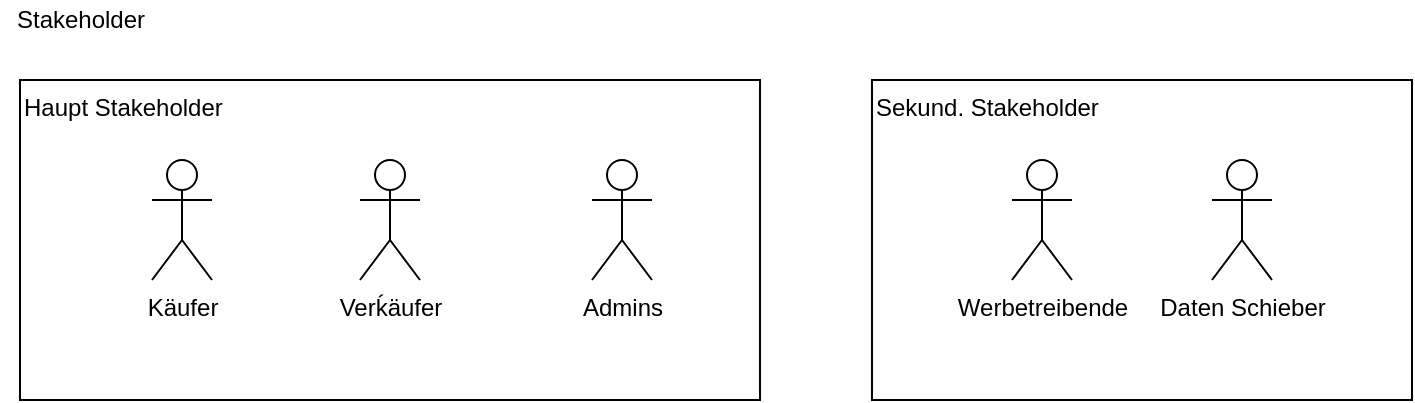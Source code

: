 <mxfile version="14.9.8" type="github" pages="9">
  <diagram name="Stakeholder" id="c4utoi0wD5c7_0CvTzlC">
    <mxGraphModel dx="1408" dy="710" grid="1" gridSize="10" guides="1" tooltips="1" connect="1" arrows="1" fold="1" page="1" pageScale="1" pageWidth="827" pageHeight="1169" math="0" shadow="0">
      <root>
        <mxCell id="0" />
        <mxCell id="1" parent="0" />
        <mxCell id="G6WMlauvk3FWV5AEL95U-14" value="Sekund. Stakeholder" style="rounded=0;whiteSpace=wrap;html=1;align=left;verticalAlign=top;" parent="1" vertex="1">
          <mxGeometry x="476" y="50" width="270" height="160" as="geometry" />
        </mxCell>
        <mxCell id="G6WMlauvk3FWV5AEL95U-9" value="Haupt Stakeholder" style="rounded=0;whiteSpace=wrap;html=1;align=left;verticalAlign=top;" parent="1" vertex="1">
          <mxGeometry x="50" y="50" width="370" height="160" as="geometry" />
        </mxCell>
        <mxCell id="G6WMlauvk3FWV5AEL95U-2" value="Käufer&lt;br&gt;" style="shape=umlActor;verticalLabelPosition=bottom;verticalAlign=top;html=1;outlineConnect=0;" parent="1" vertex="1">
          <mxGeometry x="116" y="90" width="30" height="60" as="geometry" />
        </mxCell>
        <mxCell id="G6WMlauvk3FWV5AEL95U-3" value="Admins" style="shape=umlActor;verticalLabelPosition=bottom;verticalAlign=top;html=1;outlineConnect=0;" parent="1" vertex="1">
          <mxGeometry x="336" y="90" width="30" height="60" as="geometry" />
        </mxCell>
        <mxCell id="G6WMlauvk3FWV5AEL95U-6" value="Verḱäufer" style="shape=umlActor;verticalLabelPosition=bottom;verticalAlign=top;html=1;outlineConnect=0;" parent="1" vertex="1">
          <mxGeometry x="220" y="90" width="30" height="60" as="geometry" />
        </mxCell>
        <mxCell id="G6WMlauvk3FWV5AEL95U-8" value="Werbetreibende" style="shape=umlActor;verticalLabelPosition=bottom;verticalAlign=top;html=1;outlineConnect=0;" parent="1" vertex="1">
          <mxGeometry x="546" y="90" width="30" height="60" as="geometry" />
        </mxCell>
        <mxCell id="G6WMlauvk3FWV5AEL95U-16" value="Daten Schieber" style="shape=umlActor;verticalLabelPosition=bottom;verticalAlign=top;html=1;outlineConnect=0;" parent="1" vertex="1">
          <mxGeometry x="646" y="90" width="30" height="60" as="geometry" />
        </mxCell>
        <mxCell id="G6WMlauvk3FWV5AEL95U-17" value="Stakeholder" style="text;html=1;align=center;verticalAlign=middle;resizable=0;points=[];autosize=1;strokeColor=none;" parent="1" vertex="1">
          <mxGeometry x="40" y="10" width="80" height="20" as="geometry" />
        </mxCell>
      </root>
    </mxGraphModel>
  </diagram>
  <diagram name="Usecases" id="f_0wRHZTD2FVntdFyv_C">
    <mxGraphModel dx="2347" dy="2352" grid="1" gridSize="10" guides="1" tooltips="1" connect="1" arrows="1" fold="1" page="1" pageScale="1" pageWidth="827" pageHeight="1169" math="0" shadow="0">
      <root>
        <mxCell id="yx86VqtCXAZTdYJgrT59-0" />
        <mxCell id="yx86VqtCXAZTdYJgrT59-1" parent="yx86VqtCXAZTdYJgrT59-0" />
        <mxCell id="yx86VqtCXAZTdYJgrT59-36" value="" style="ellipse;whiteSpace=wrap;html=1;align=left;verticalAlign=top;fontStyle=0" parent="yx86VqtCXAZTdYJgrT59-1" vertex="1">
          <mxGeometry x="1770" y="-150" width="790" height="520" as="geometry" />
        </mxCell>
        <mxCell id="yx86VqtCXAZTdYJgrT59-27" value="" style="ellipse;whiteSpace=wrap;html=1;align=left;verticalAlign=top;fontStyle=0" parent="yx86VqtCXAZTdYJgrT59-1" vertex="1">
          <mxGeometry x="910" y="-150" width="790" height="520" as="geometry" />
        </mxCell>
        <mxCell id="1htip97F6k8m3CV10V3L-1" value="Anwender Authorisierung" style="shape=ellipse;html=1;strokeWidth=3;fontStyle=0;whiteSpace=wrap;align=center;perimeter=ellipsePerimeter;fillColor=#d5e8d4;strokeColor=#82b366;dashed=1;" vertex="1" parent="yx86VqtCXAZTdYJgrT59-1">
          <mxGeometry x="1910" y="140" width="140" height="80" as="geometry" />
        </mxCell>
        <mxCell id="1htip97F6k8m3CV10V3L-3" value="Anwender Authorisierung" style="shape=ellipse;html=1;strokeWidth=3;fontStyle=0;whiteSpace=wrap;align=center;perimeter=ellipsePerimeter;fillColor=#d5e8d4;strokeColor=#82b366;dashed=1;" vertex="1" parent="yx86VqtCXAZTdYJgrT59-1">
          <mxGeometry x="1280" y="-10" width="140" height="80" as="geometry" />
        </mxCell>
        <mxCell id="yx86VqtCXAZTdYJgrT59-11" value="" style="ellipse;whiteSpace=wrap;html=1;align=left;verticalAlign=top;fontStyle=0" parent="yx86VqtCXAZTdYJgrT59-1" vertex="1">
          <mxGeometry x="70" y="-130" width="790" height="520" as="geometry" />
        </mxCell>
        <mxCell id="yx86VqtCXAZTdYJgrT59-4" value="Käufer&lt;br&gt;" style="shape=umlActor;verticalLabelPosition=bottom;verticalAlign=top;html=1;outlineConnect=0;fontStyle=0" parent="yx86VqtCXAZTdYJgrT59-1" vertex="1">
          <mxGeometry x="130" y="350" width="30" height="60" as="geometry" />
        </mxCell>
        <mxCell id="yx86VqtCXAZTdYJgrT59-5" value="Admins" style="shape=umlActor;verticalLabelPosition=bottom;verticalAlign=top;html=1;outlineConnect=0;fontStyle=0" parent="yx86VqtCXAZTdYJgrT59-1" vertex="1">
          <mxGeometry x="2150" y="400" width="30" height="60" as="geometry" />
        </mxCell>
        <mxCell id="yx86VqtCXAZTdYJgrT59-6" value="Verḱäufer" style="shape=umlActor;verticalLabelPosition=bottom;verticalAlign=top;html=1;outlineConnect=0;fontStyle=0" parent="yx86VqtCXAZTdYJgrT59-1" vertex="1">
          <mxGeometry x="1290" y="400" width="30" height="60" as="geometry" />
        </mxCell>
        <mxCell id="yx86VqtCXAZTdYJgrT59-13" value="Produktsuche" style="shape=ellipse;html=1;strokeWidth=3;fontStyle=1;whiteSpace=wrap;align=center;perimeter=ellipsePerimeter;fillColor=#d5e8d4;strokeColor=#82b366;" parent="yx86VqtCXAZTdYJgrT59-1" vertex="1">
          <mxGeometry x="160" y="10" width="120" height="60" as="geometry" />
        </mxCell>
        <mxCell id="yx86VqtCXAZTdYJgrT59-14" value="Vergleichsliste" style="shape=ellipse;html=1;strokeWidth=3;fontStyle=1;whiteSpace=wrap;align=center;perimeter=ellipsePerimeter;fillColor=#d5e8d4;strokeColor=#82b366;" parent="yx86VqtCXAZTdYJgrT59-1" vertex="1">
          <mxGeometry x="260" y="-40" width="140" height="90" as="geometry" />
        </mxCell>
        <mxCell id="yx86VqtCXAZTdYJgrT59-15" value="Günstigster Preis" style="shape=ellipse;html=1;strokeWidth=3;fontStyle=0;whiteSpace=wrap;align=center;perimeter=ellipsePerimeter;fillColor=#d5e8d4;strokeColor=#82b366;dashed=1;" parent="yx86VqtCXAZTdYJgrT59-1" vertex="1">
          <mxGeometry x="500" y="220" width="155" height="100" as="geometry" />
        </mxCell>
        <mxCell id="yx86VqtCXAZTdYJgrT59-16" value="Eco Friendly (one Shop)" style="shape=ellipse;html=1;strokeWidth=3;fontStyle=0;whiteSpace=wrap;align=center;perimeter=ellipsePerimeter;fillColor=#d5e8d4;strokeColor=#82b366;dashed=1;" parent="yx86VqtCXAZTdYJgrT59-1" vertex="1">
          <mxGeometry x="370" y="250" width="155" height="70" as="geometry" />
        </mxCell>
        <mxCell id="yx86VqtCXAZTdYJgrT59-17" value="Local (zum abholen)" style="shape=ellipse;html=1;strokeWidth=3;fontStyle=0;whiteSpace=wrap;align=center;perimeter=ellipsePerimeter;fillColor=#d5e8d4;strokeColor=#82b366;dashed=1;" parent="yx86VqtCXAZTdYJgrT59-1" vertex="1">
          <mxGeometry x="420" y="190" width="150" height="70" as="geometry" />
        </mxCell>
        <mxCell id="yx86VqtCXAZTdYJgrT59-18" value="Käufer Use Cases" style="text;html=1;align=center;verticalAlign=middle;resizable=0;points=[];autosize=1;strokeColor=none;fontStyle=0" parent="yx86VqtCXAZTdYJgrT59-1" vertex="1">
          <mxGeometry x="90" y="-30" width="110" height="20" as="geometry" />
        </mxCell>
        <mxCell id="yx86VqtCXAZTdYJgrT59-20" value="Preisvergleich" style="shape=ellipse;html=1;strokeWidth=3;fontStyle=1;whiteSpace=wrap;align=center;perimeter=ellipsePerimeter;fillColor=#d5e8d4;strokeColor=#82b366;" parent="yx86VqtCXAZTdYJgrT59-1" vertex="1">
          <mxGeometry x="310" y="210" width="140" height="80" as="geometry" />
        </mxCell>
        <mxCell id="yx86VqtCXAZTdYJgrT59-23" value="Weiterleiten" style="shape=ellipse;html=1;strokeWidth=3;fontStyle=1;whiteSpace=wrap;align=center;perimeter=ellipsePerimeter;fillColor=#d5e8d4;strokeColor=#82b366;dashed=1;" parent="yx86VqtCXAZTdYJgrT59-1" vertex="1">
          <mxGeometry x="554" y="-50" width="140" height="80" as="geometry" />
        </mxCell>
        <mxCell id="yx86VqtCXAZTdYJgrT59-24" value="Dropshippen&lt;br&gt;" style="shape=ellipse;html=1;strokeWidth=3;fontStyle=0;whiteSpace=wrap;align=center;perimeter=ellipsePerimeter;fillColor=#d5e8d4;strokeColor=#82b366;dashed=1;" parent="yx86VqtCXAZTdYJgrT59-1" vertex="1">
          <mxGeometry x="630" y="-10" width="140" height="80" as="geometry" />
        </mxCell>
        <mxCell id="yx86VqtCXAZTdYJgrT59-25" value="Plattformeigene Produkte" style="shape=ellipse;html=1;strokeWidth=3;fontStyle=0;whiteSpace=wrap;align=center;perimeter=ellipsePerimeter;fillColor=#d5e8d4;strokeColor=#82b366;dashed=1;" parent="yx86VqtCXAZTdYJgrT59-1" vertex="1">
          <mxGeometry x="620" y="50" width="140" height="80" as="geometry" />
        </mxCell>
        <mxCell id="yx86VqtCXAZTdYJgrT59-28" value="Über Preise Informieren" style="shape=ellipse;html=1;strokeWidth=3;fontStyle=0;whiteSpace=wrap;align=center;perimeter=ellipsePerimeter;" parent="yx86VqtCXAZTdYJgrT59-1" vertex="1">
          <mxGeometry x="1000" y="130" width="140" height="80" as="geometry" />
        </mxCell>
        <mxCell id="yx86VqtCXAZTdYJgrT59-29" value="Listing (pay2win)" style="shape=ellipse;html=1;strokeWidth=3;fontStyle=0;whiteSpace=wrap;align=center;perimeter=ellipsePerimeter;" parent="yx86VqtCXAZTdYJgrT59-1" vertex="1">
          <mxGeometry x="1150" y="130" width="140" height="80" as="geometry" />
        </mxCell>
        <mxCell id="yx86VqtCXAZTdYJgrT59-30" value="Produkt Statisiken" style="shape=ellipse;html=1;strokeWidth=3;fontStyle=0;whiteSpace=wrap;align=center;perimeter=ellipsePerimeter;fillColor=#d5e8d4;strokeColor=#82b366;" parent="yx86VqtCXAZTdYJgrT59-1" vertex="1">
          <mxGeometry x="1490" y="90" width="140" height="80" as="geometry" />
        </mxCell>
        <mxCell id="yx86VqtCXAZTdYJgrT59-31" value="Produkt Statisiken" style="shape=ellipse;html=1;strokeWidth=3;fontStyle=0;whiteSpace=wrap;align=center;perimeter=ellipsePerimeter;fillColor=#d5e8d4;strokeColor=#82b366;" parent="yx86VqtCXAZTdYJgrT59-1" vertex="1">
          <mxGeometry x="340" y="110" width="140" height="80" as="geometry" />
        </mxCell>
        <mxCell id="yx86VqtCXAZTdYJgrT59-32" value="Anwender Statisiken" style="shape=ellipse;html=1;strokeWidth=3;fontStyle=0;whiteSpace=wrap;align=center;perimeter=ellipsePerimeter;" parent="yx86VqtCXAZTdYJgrT59-1" vertex="1">
          <mxGeometry x="1490" y="170" width="140" height="80" as="geometry" />
        </mxCell>
        <mxCell id="yx86VqtCXAZTdYJgrT59-34" value="Alerting" style="shape=ellipse;html=1;strokeWidth=3;fontStyle=0;whiteSpace=wrap;align=center;perimeter=ellipsePerimeter;fillColor=#d5e8d4;strokeColor=#82b366;" parent="yx86VqtCXAZTdYJgrT59-1" vertex="1">
          <mxGeometry x="190" y="100" width="140" height="80" as="geometry" />
        </mxCell>
        <mxCell id="yx86VqtCXAZTdYJgrT59-35" value="Alerting&lt;br&gt;Notification (price to low)" style="shape=ellipse;html=1;strokeWidth=3;fontStyle=0;whiteSpace=wrap;align=center;perimeter=ellipsePerimeter;fillColor=#d5e8d4;strokeColor=#82b366;" parent="yx86VqtCXAZTdYJgrT59-1" vertex="1">
          <mxGeometry x="1300" y="130" width="140" height="80" as="geometry" />
        </mxCell>
        <mxCell id="yx86VqtCXAZTdYJgrT59-39" value="Dashboard" style="shape=ellipse;html=1;strokeWidth=3;fontStyle=0;whiteSpace=wrap;align=center;perimeter=ellipsePerimeter;" parent="yx86VqtCXAZTdYJgrT59-1" vertex="1">
          <mxGeometry x="2095" y="-80" width="140" height="80" as="geometry" />
        </mxCell>
        <mxCell id="yx86VqtCXAZTdYJgrT59-40" value="Listing&lt;br&gt;import&amp;nbsp;&lt;br&gt;api&lt;br&gt;crawling" style="shape=ellipse;html=1;strokeWidth=3;fontStyle=0;whiteSpace=wrap;align=center;perimeter=ellipsePerimeter;" parent="yx86VqtCXAZTdYJgrT59-1" vertex="1">
          <mxGeometry x="2280" y="-35" width="140" height="80" as="geometry" />
        </mxCell>
        <mxCell id="yx86VqtCXAZTdYJgrT59-41" value="Monitoring" style="shape=ellipse;html=1;strokeWidth=3;fontStyle=0;whiteSpace=wrap;align=center;perimeter=ellipsePerimeter;" parent="yx86VqtCXAZTdYJgrT59-1" vertex="1">
          <mxGeometry x="2095" y="10" width="140" height="80" as="geometry" />
        </mxCell>
        <mxCell id="yx86VqtCXAZTdYJgrT59-43" value="Anwender Authentifizierung" style="shape=ellipse;html=1;strokeWidth=3;fontStyle=0;whiteSpace=wrap;align=center;perimeter=ellipsePerimeter;fillColor=#d5e8d4;strokeColor=#82b366;" parent="yx86VqtCXAZTdYJgrT59-1" vertex="1">
          <mxGeometry x="1220" y="-60" width="140" height="80" as="geometry" />
        </mxCell>
        <mxCell id="yx86VqtCXAZTdYJgrT59-44" value="Anwender Authentifizierung" style="shape=ellipse;html=1;strokeWidth=3;fontStyle=0;whiteSpace=wrap;align=center;perimeter=ellipsePerimeter;fillColor=#d5e8d4;strokeColor=#82b366;" parent="yx86VqtCXAZTdYJgrT59-1" vertex="1">
          <mxGeometry x="414" y="-120" width="140" height="80" as="geometry" />
        </mxCell>
        <mxCell id="yx86VqtCXAZTdYJgrT59-45" value="Usermanagement" style="shape=ellipse;html=1;strokeWidth=3;fontStyle=0;whiteSpace=wrap;align=center;perimeter=ellipsePerimeter;" parent="yx86VqtCXAZTdYJgrT59-1" vertex="1">
          <mxGeometry x="1890" y="-20" width="140" height="80" as="geometry" />
        </mxCell>
        <mxCell id="yx86VqtCXAZTdYJgrT59-47" value="Trusted Sourcecs" style="shape=ellipse;html=1;strokeWidth=3;fontStyle=0;whiteSpace=wrap;align=center;perimeter=ellipsePerimeter;" parent="yx86VqtCXAZTdYJgrT59-1" vertex="1">
          <mxGeometry x="2110" y="200" width="140" height="80" as="geometry" />
        </mxCell>
        <mxCell id="yx86VqtCXAZTdYJgrT59-49" value="Verkäufer Bewertung" style="shape=ellipse;html=1;strokeWidth=3;fontStyle=0;whiteSpace=wrap;align=center;perimeter=ellipsePerimeter;fillColor=#d5e8d4;strokeColor=#82b366;dashed=1;" parent="yx86VqtCXAZTdYJgrT59-1" vertex="1">
          <mxGeometry x="450" y="310" width="150" height="70" as="geometry" />
        </mxCell>
        <mxCell id="yx86VqtCXAZTdYJgrT59-50" value="Daten Crawling" style="shape=ellipse;html=1;strokeWidth=3;fontStyle=0;whiteSpace=wrap;align=center;perimeter=ellipsePerimeter;fillColor=#dae8fc;strokeColor=#6c8ebf;" parent="yx86VqtCXAZTdYJgrT59-1" vertex="1">
          <mxGeometry x="2280" y="45" width="140" height="80" as="geometry" />
        </mxCell>
        <mxCell id="_6zKzwr3gPD_GEHyq1Bd-0" value="Verkäufer bewerten" style="shape=ellipse;html=1;strokeWidth=3;fontStyle=0;whiteSpace=wrap;align=center;perimeter=ellipsePerimeter;fillColor=#d5e8d4;strokeColor=#82b366;" vertex="1" parent="yx86VqtCXAZTdYJgrT59-1">
          <mxGeometry x="655" y="160" width="150" height="70" as="geometry" />
        </mxCell>
        <mxCell id="1htip97F6k8m3CV10V3L-0" value="Anwender Authentifizierung" style="shape=ellipse;html=1;strokeWidth=3;fontStyle=0;whiteSpace=wrap;align=center;perimeter=ellipsePerimeter;fillColor=#d5e8d4;strokeColor=#82b366;" vertex="1" parent="yx86VqtCXAZTdYJgrT59-1">
          <mxGeometry x="1850" y="90" width="140" height="80" as="geometry" />
        </mxCell>
        <mxCell id="yx86VqtCXAZTdYJgrT59-22" value="Warenkorb Kaufen&amp;nbsp;" style="shape=ellipse;html=1;strokeWidth=3;fontStyle=0;whiteSpace=wrap;align=center;perimeter=ellipsePerimeter;fillColor=#d5e8d4;strokeColor=#82b366;" parent="yx86VqtCXAZTdYJgrT59-1" vertex="1">
          <mxGeometry x="525" y="10" width="140" height="80" as="geometry" />
        </mxCell>
      </root>
    </mxGraphModel>
  </diagram>
  <diagram name="Usecases Basic" id="kvq0vOu0FIeHxL15yys1">
    <mxGraphModel dx="1408" dy="1879" grid="1" gridSize="10" guides="1" tooltips="1" connect="1" arrows="1" fold="1" page="1" pageScale="1" pageWidth="827" pageHeight="1169" math="0" shadow="0">
      <root>
        <mxCell id="MVALq0J6e9eAiGVBZBvW-0" />
        <mxCell id="MVALq0J6e9eAiGVBZBvW-1" parent="MVALq0J6e9eAiGVBZBvW-0" />
        <mxCell id="MVALq0J6e9eAiGVBZBvW-8" value="" style="ellipse;whiteSpace=wrap;html=1;aspect=fixed;align=left;verticalAlign=top;fillColor=#f5f5f5;strokeColor=#666666;fontColor=#333333;" parent="MVALq0J6e9eAiGVBZBvW-1" vertex="1">
          <mxGeometry x="214" y="-110" width="400" height="400" as="geometry" />
        </mxCell>
        <mxCell id="MVALq0J6e9eAiGVBZBvW-2" value="Produktsuche" style="shape=ellipse;html=1;strokeWidth=3;fontStyle=1;whiteSpace=wrap;align=center;perimeter=ellipsePerimeter;fillColor=#dae8fc;strokeColor=#6c8ebf;" parent="MVALq0J6e9eAiGVBZBvW-1" vertex="1">
          <mxGeometry x="350" y="80" width="120" height="60" as="geometry" />
        </mxCell>
        <mxCell id="MVALq0J6e9eAiGVBZBvW-3" value="Warenkorb pflegen" style="shape=ellipse;html=1;strokeWidth=3;fontStyle=1;whiteSpace=wrap;align=center;perimeter=ellipsePerimeter;fillColor=#dae8fc;strokeColor=#6c8ebf;" parent="MVALq0J6e9eAiGVBZBvW-1" vertex="1">
          <mxGeometry x="430" y="-40" width="140" height="90" as="geometry" />
        </mxCell>
        <mxCell id="MVALq0J6e9eAiGVBZBvW-4" value="Preisvergleich" style="shape=ellipse;html=1;strokeWidth=3;fontStyle=1;whiteSpace=wrap;align=center;perimeter=ellipsePerimeter;fillColor=#dae8fc;strokeColor=#6c8ebf;" parent="MVALq0J6e9eAiGVBZBvW-1" vertex="1">
          <mxGeometry x="267" y="160" width="140" height="80" as="geometry" />
        </mxCell>
        <mxCell id="MVALq0J6e9eAiGVBZBvW-5" value="Weiterleiten" style="shape=ellipse;html=1;strokeWidth=3;fontStyle=1;whiteSpace=wrap;align=center;perimeter=ellipsePerimeter;fillColor=#dae8fc;strokeColor=#6c8ebf;" parent="MVALq0J6e9eAiGVBZBvW-1" vertex="1">
          <mxGeometry x="260" y="-35" width="140" height="80" as="geometry" />
        </mxCell>
        <mxCell id="MVALq0J6e9eAiGVBZBvW-6" value="Daten Crawling" style="shape=ellipse;html=1;strokeWidth=3;fontStyle=1;whiteSpace=wrap;align=center;perimeter=ellipsePerimeter;fillColor=#dae8fc;strokeColor=#6c8ebf;" parent="MVALq0J6e9eAiGVBZBvW-1" vertex="1">
          <mxGeometry x="421" y="160" width="140" height="80" as="geometry" />
        </mxCell>
      </root>
    </mxGraphModel>
  </diagram>
  <diagram name="RoadMap" id="FaoHe4rbuRyl4dFOlDEp">
    <mxGraphModel dx="1408" dy="710" grid="1" gridSize="10" guides="1" tooltips="1" connect="1" arrows="1" fold="1" page="1" pageScale="1" pageWidth="827" pageHeight="1169" math="0" shadow="0">
      <root>
        <mxCell id="dOVKZzEPIjJSlTmlB9fc-0" />
        <mxCell id="dOVKZzEPIjJSlTmlB9fc-1" parent="dOVKZzEPIjJSlTmlB9fc-0" />
        <mxCell id="dOVKZzEPIjJSlTmlB9fc-2" value="" style="shape=step;perimeter=stepPerimeter;whiteSpace=wrap;html=1;fixedSize=1;size=10;direction=south;fillColor=#10739E;strokeColor=none;rounded=0;align=left;verticalAlign=top;" parent="dOVKZzEPIjJSlTmlB9fc-1" vertex="1">
          <mxGeometry x="80" y="70" width="70" height="80" as="geometry" />
        </mxCell>
        <mxCell id="dOVKZzEPIjJSlTmlB9fc-3" value="" style="shape=step;perimeter=stepPerimeter;whiteSpace=wrap;html=1;fixedSize=1;size=10;direction=south;fillColor=#F2931E;strokeColor=none;rounded=0;align=left;verticalAlign=top;" parent="dOVKZzEPIjJSlTmlB9fc-1" vertex="1">
          <mxGeometry x="80" y="150" width="70" height="80" as="geometry" />
        </mxCell>
        <mxCell id="dOVKZzEPIjJSlTmlB9fc-4" value="" style="shape=step;perimeter=stepPerimeter;whiteSpace=wrap;html=1;fixedSize=1;size=10;direction=south;fillColor=#AE4132;strokeColor=none;rounded=0;align=left;verticalAlign=top;" parent="dOVKZzEPIjJSlTmlB9fc-1" vertex="1">
          <mxGeometry x="80" y="230" width="70" height="80" as="geometry" />
        </mxCell>
        <mxCell id="dOVKZzEPIjJSlTmlB9fc-5" value="" style="shape=step;perimeter=stepPerimeter;whiteSpace=wrap;html=1;fixedSize=1;size=10;direction=south;fillColor=#23445D;strokeColor=none;rounded=0;align=left;verticalAlign=top;" parent="dOVKZzEPIjJSlTmlB9fc-1" vertex="1">
          <mxGeometry x="80" y="310" width="70" height="80" as="geometry" />
        </mxCell>
        <mxCell id="dOVKZzEPIjJSlTmlB9fc-6" value="" style="shape=step;perimeter=stepPerimeter;whiteSpace=wrap;html=1;fixedSize=1;size=10;direction=south;fillColor=#12AAB5;strokeColor=none;rounded=0;align=left;verticalAlign=top;" parent="dOVKZzEPIjJSlTmlB9fc-1" vertex="1">
          <mxGeometry x="80" y="390" width="70" height="80" as="geometry" />
        </mxCell>
        <mxCell id="dOVKZzEPIjJSlTmlB9fc-7" value="&lt;font color=&quot;#10739e&quot;&gt;&lt;b&gt;Architecture Draft&lt;br&gt;&lt;/b&gt;&lt;/font&gt;" style="rounded=1;strokeColor=none;fillColor=#EEEEEE;align=center;arcSize=12;verticalAlign=top;whiteSpace=wrap;html=1;fontSize=12;" parent="dOVKZzEPIjJSlTmlB9fc-1" vertex="1">
          <mxGeometry x="180" y="70" width="200" height="70" as="geometry" />
        </mxCell>
        <mxCell id="dOVKZzEPIjJSlTmlB9fc-8" value="&lt;font&gt;&lt;font color=&quot;#f2931e&quot;&gt;&lt;b&gt;Backlog Definieren&lt;/b&gt;&lt;/font&gt;&lt;br&gt;(mit Basic Usecases beginnen)&lt;br&gt;&lt;/font&gt;" style="rounded=1;strokeColor=none;fillColor=#EEEEEE;align=center;arcSize=12;verticalAlign=top;whiteSpace=wrap;html=1;fontSize=12;" parent="dOVKZzEPIjJSlTmlB9fc-1" vertex="1">
          <mxGeometry x="180" y="150" width="200" height="70" as="geometry" />
        </mxCell>
        <mxCell id="dOVKZzEPIjJSlTmlB9fc-9" value="&lt;font style=&quot;font-size: 10px&quot;&gt;&lt;font style=&quot;font-size: 12px&quot; color=&quot;#AE4132&quot;&gt;&lt;b&gt;Dev Umgbebung aufsetzen&lt;/b&gt;&lt;/font&gt;&lt;br&gt;&lt;br&gt;&lt;br&gt;&lt;/font&gt;" style="rounded=1;strokeColor=none;fillColor=#EEEEEE;align=center;arcSize=12;verticalAlign=top;whiteSpace=wrap;html=1;fontSize=12;" parent="dOVKZzEPIjJSlTmlB9fc-1" vertex="1">
          <mxGeometry x="180" y="230" width="200" height="70" as="geometry" />
        </mxCell>
        <mxCell id="dOVKZzEPIjJSlTmlB9fc-10" value="&lt;font style=&quot;font-size: 10px&quot;&gt;&lt;font style=&quot;font-size: 12px&quot; color=&quot;#23445D&quot;&gt;&lt;b&gt;Entwicklen&lt;/b&gt;&lt;/font&gt;&lt;br&gt;&lt;br&gt;&lt;br&gt;&lt;/font&gt;" style="rounded=1;strokeColor=none;fillColor=#EEEEEE;align=center;arcSize=12;verticalAlign=top;whiteSpace=wrap;html=1;fontSize=12;" parent="dOVKZzEPIjJSlTmlB9fc-1" vertex="1">
          <mxGeometry x="180" y="310" width="200" height="70" as="geometry" />
        </mxCell>
        <mxCell id="dOVKZzEPIjJSlTmlB9fc-11" value="&lt;font style=&quot;font-size: 10px&quot;&gt;&lt;font style=&quot;font-size: 12px&quot; color=&quot;#12AAB5&quot;&gt;&lt;b&gt;Profit&lt;/b&gt;&lt;/font&gt;&lt;br&gt;&lt;br&gt;&lt;br&gt;&lt;/font&gt;" style="rounded=1;strokeColor=none;fillColor=#EEEEEE;align=center;arcSize=12;verticalAlign=top;whiteSpace=wrap;html=1;fontSize=12;" parent="dOVKZzEPIjJSlTmlB9fc-1" vertex="1">
          <mxGeometry x="180" y="390" width="200" height="70" as="geometry" />
        </mxCell>
      </root>
    </mxGraphModel>
  </diagram>
  <diagram name="Persistence (DEL?)" id="pKDekYWbz8Occrz9Jro0">
    <mxGraphModel dx="2235" dy="1879" grid="1" gridSize="10" guides="1" tooltips="1" connect="1" arrows="1" fold="1" page="1" pageScale="1" pageWidth="827" pageHeight="1169" math="0" shadow="0">
      <root>
        <mxCell id="9IiYZCb4u-ueequfzvKv-0" />
        <mxCell id="9IiYZCb4u-ueequfzvKv-1" parent="9IiYZCb4u-ueequfzvKv-0" />
        <mxCell id="CiJWJj13EZ4nOaoeSJ5g-12" style="edgeStyle=orthogonalEdgeStyle;rounded=0;orthogonalLoop=1;jettySize=auto;html=1;" parent="9IiYZCb4u-ueequfzvKv-1" source="CiJWJj13EZ4nOaoeSJ5g-2" target="CiJWJj13EZ4nOaoeSJ5g-4" edge="1">
          <mxGeometry relative="1" as="geometry" />
        </mxCell>
        <mxCell id="CiJWJj13EZ4nOaoeSJ5g-2" value="" style="strokeColor=#dddddd;shadow=1;strokeWidth=1;rounded=1;absoluteArcSize=1;arcSize=2;align=left;verticalAlign=top;" parent="9IiYZCb4u-ueequfzvKv-1" vertex="1">
          <mxGeometry x="190" y="110" width="370" height="140" as="geometry" />
        </mxCell>
        <mxCell id="CiJWJj13EZ4nOaoeSJ5g-3" value="Input Handler (Command)" style="dashed=0;connectable=0;html=1;fillColor=#757575;strokeColor=none;shape=mxgraph.gcp2.scheduled_tasks;part=1;labelPosition=right;verticalLabelPosition=middle;align=left;verticalAlign=middle;spacingLeft=5;fontSize=12;" parent="CiJWJj13EZ4nOaoeSJ5g-2" vertex="1">
          <mxGeometry y="0.5" width="32" height="32" relative="1" as="geometry">
            <mxPoint x="5" y="-16" as="offset" />
          </mxGeometry>
        </mxCell>
        <mxCell id="CiJWJj13EZ4nOaoeSJ5g-25" style="edgeStyle=orthogonalEdgeStyle;rounded=0;orthogonalLoop=1;jettySize=auto;html=1;entryX=0;entryY=0.5;entryDx=0;entryDy=0;" parent="9IiYZCb4u-ueequfzvKv-1" source="CiJWJj13EZ4nOaoeSJ5g-4" target="CiJWJj13EZ4nOaoeSJ5g-23" edge="1">
          <mxGeometry relative="1" as="geometry" />
        </mxCell>
        <mxCell id="CiJWJj13EZ4nOaoeSJ5g-4" value="" style="strokeColor=#dddddd;shadow=1;strokeWidth=1;rounded=1;absoluteArcSize=1;arcSize=2;align=left;verticalAlign=top;" parent="9IiYZCb4u-ueequfzvKv-1" vertex="1">
          <mxGeometry x="185" y="-70" width="380" height="130" as="geometry" />
        </mxCell>
        <mxCell id="CiJWJj13EZ4nOaoeSJ5g-5" value="Command Msg Queue" style="dashed=0;connectable=0;html=1;fillColor=#757575;strokeColor=none;shape=mxgraph.gcp2.persistent_disk_snapshot;part=1;labelPosition=right;verticalLabelPosition=middle;align=left;verticalAlign=middle;spacingLeft=5;fontSize=12;" parent="CiJWJj13EZ4nOaoeSJ5g-4" vertex="1">
          <mxGeometry y="0.5" width="32" height="32" relative="1" as="geometry">
            <mxPoint x="5" y="-16" as="offset" />
          </mxGeometry>
        </mxCell>
        <mxCell id="CiJWJj13EZ4nOaoeSJ5g-13" style="edgeStyle=orthogonalEdgeStyle;rounded=0;orthogonalLoop=1;jettySize=auto;html=1;" parent="9IiYZCb4u-ueequfzvKv-1" source="CiJWJj13EZ4nOaoeSJ5g-6" target="CiJWJj13EZ4nOaoeSJ5g-2" edge="1">
          <mxGeometry relative="1" as="geometry">
            <Array as="points">
              <mxPoint x="-35" y="300" />
              <mxPoint x="375" y="300" />
            </Array>
          </mxGeometry>
        </mxCell>
        <mxCell id="CiJWJj13EZ4nOaoeSJ5g-6" value="" style="strokeColor=#dddddd;shadow=1;strokeWidth=1;rounded=1;absoluteArcSize=1;arcSize=2;align=left;verticalAlign=top;" parent="9IiYZCb4u-ueequfzvKv-1" vertex="1">
          <mxGeometry x="-222.5" y="360" width="375" height="150" as="geometry" />
        </mxCell>
        <mxCell id="CiJWJj13EZ4nOaoeSJ5g-7" value="Verk. API Import" style="dashed=0;connectable=0;html=1;fillColor=#757575;strokeColor=none;shape=mxgraph.gcp2.scheduled_tasks;part=1;labelPosition=right;verticalLabelPosition=middle;align=left;verticalAlign=middle;spacingLeft=5;fontSize=12;" parent="CiJWJj13EZ4nOaoeSJ5g-6" vertex="1">
          <mxGeometry y="0.5" width="32" height="32" relative="1" as="geometry">
            <mxPoint x="5" y="-16" as="offset" />
          </mxGeometry>
        </mxCell>
        <mxCell id="CiJWJj13EZ4nOaoeSJ5g-14" style="edgeStyle=orthogonalEdgeStyle;rounded=0;orthogonalLoop=1;jettySize=auto;html=1;entryX=0.5;entryY=1;entryDx=0;entryDy=0;" parent="9IiYZCb4u-ueequfzvKv-1" target="CiJWJj13EZ4nOaoeSJ5g-2" edge="1">
          <mxGeometry relative="1" as="geometry">
            <mxPoint x="375" y="360" as="sourcePoint" />
          </mxGeometry>
        </mxCell>
        <mxCell id="CiJWJj13EZ4nOaoeSJ5g-15" style="edgeStyle=orthogonalEdgeStyle;rounded=0;orthogonalLoop=1;jettySize=auto;html=1;" parent="9IiYZCb4u-ueequfzvKv-1" source="CiJWJj13EZ4nOaoeSJ5g-10" target="CiJWJj13EZ4nOaoeSJ5g-2" edge="1">
          <mxGeometry relative="1" as="geometry">
            <Array as="points">
              <mxPoint x="785" y="300" />
              <mxPoint x="375" y="300" />
            </Array>
          </mxGeometry>
        </mxCell>
        <mxCell id="CiJWJj13EZ4nOaoeSJ5g-10" value="" style="strokeColor=#dddddd;shadow=1;strokeWidth=1;rounded=1;absoluteArcSize=1;arcSize=2;align=left;verticalAlign=top;" parent="9IiYZCb4u-ueequfzvKv-1" vertex="1">
          <mxGeometry x="597.5" y="360" width="375" height="150" as="geometry" />
        </mxCell>
        <mxCell id="CiJWJj13EZ4nOaoeSJ5g-11" value="Scheduled&#xa;Tasks" style="dashed=0;connectable=0;html=1;fillColor=#757575;strokeColor=none;shape=mxgraph.gcp2.scheduled_tasks;part=1;labelPosition=right;verticalLabelPosition=middle;align=left;verticalAlign=middle;spacingLeft=5;fontSize=12;" parent="CiJWJj13EZ4nOaoeSJ5g-10" vertex="1">
          <mxGeometry y="0.5" width="32" height="32" relative="1" as="geometry">
            <mxPoint x="5" y="-16" as="offset" />
          </mxGeometry>
        </mxCell>
        <mxCell id="CiJWJj13EZ4nOaoeSJ5g-20" style="edgeStyle=orthogonalEdgeStyle;rounded=0;orthogonalLoop=1;jettySize=auto;html=1;" parent="9IiYZCb4u-ueequfzvKv-1" source="CiJWJj13EZ4nOaoeSJ5g-16" edge="1">
          <mxGeometry relative="1" as="geometry">
            <mxPoint x="1385" y="130" as="targetPoint" />
          </mxGeometry>
        </mxCell>
        <mxCell id="CiJWJj13EZ4nOaoeSJ5g-16" value="" style="strokeColor=#dddddd;shadow=1;strokeWidth=1;rounded=1;absoluteArcSize=1;arcSize=2;align=left;verticalAlign=top;" parent="9IiYZCb4u-ueequfzvKv-1" vertex="1">
          <mxGeometry x="1180" y="-70" width="410" height="130" as="geometry" />
        </mxCell>
        <mxCell id="CiJWJj13EZ4nOaoeSJ5g-17" value="Persistent&#xa;Disk" style="dashed=0;connectable=0;html=1;fillColor=#757575;strokeColor=none;shape=mxgraph.gcp2.persistent_disk_snapshot;part=1;labelPosition=right;verticalLabelPosition=middle;align=left;verticalAlign=middle;spacingLeft=5;fontSize=12;" parent="CiJWJj13EZ4nOaoeSJ5g-16" vertex="1">
          <mxGeometry y="0.5" width="32" height="32" relative="1" as="geometry">
            <mxPoint x="5" y="-16" as="offset" />
          </mxGeometry>
        </mxCell>
        <mxCell id="CiJWJj13EZ4nOaoeSJ5g-27" value="" style="strokeColor=#dddddd;shadow=1;strokeWidth=1;rounded=1;absoluteArcSize=1;arcSize=2;align=left;verticalAlign=top;" parent="CiJWJj13EZ4nOaoeSJ5g-16" vertex="1">
          <mxGeometry x="10" y="-30" width="400" height="130" as="geometry" />
        </mxCell>
        <mxCell id="CiJWJj13EZ4nOaoeSJ5g-28" value="Persistent&#xa;Disk" style="dashed=0;connectable=0;html=1;fillColor=#757575;strokeColor=none;shape=mxgraph.gcp2.persistent_disk_snapshot;part=1;labelPosition=right;verticalLabelPosition=middle;align=left;verticalAlign=middle;spacingLeft=5;fontSize=12;" parent="CiJWJj13EZ4nOaoeSJ5g-27" vertex="1">
          <mxGeometry y="0.5" width="32" height="32" relative="1" as="geometry">
            <mxPoint x="5" y="-16" as="offset" />
          </mxGeometry>
        </mxCell>
        <mxCell id="CiJWJj13EZ4nOaoeSJ5g-29" value="" style="strokeColor=#dddddd;shadow=1;strokeWidth=1;rounded=1;absoluteArcSize=1;arcSize=2;align=left;verticalAlign=top;" parent="CiJWJj13EZ4nOaoeSJ5g-27" vertex="1">
          <mxGeometry x="20" y="-30" width="380" height="130" as="geometry" />
        </mxCell>
        <mxCell id="CiJWJj13EZ4nOaoeSJ5g-30" value="Persistent&#xa;Disk" style="dashed=0;connectable=0;html=1;fillColor=#757575;strokeColor=none;shape=mxgraph.gcp2.persistent_disk_snapshot;part=1;labelPosition=right;verticalLabelPosition=middle;align=left;verticalAlign=middle;spacingLeft=5;fontSize=12;" parent="CiJWJj13EZ4nOaoeSJ5g-29" vertex="1">
          <mxGeometry y="0.5" width="32" height="32" relative="1" as="geometry">
            <mxPoint x="5" y="-16" as="offset" />
          </mxGeometry>
        </mxCell>
        <mxCell id="CiJWJj13EZ4nOaoeSJ5g-21" value="" style="strokeColor=#dddddd;shadow=1;strokeWidth=1;rounded=1;absoluteArcSize=1;arcSize=2;align=left;verticalAlign=top;" parent="9IiYZCb4u-ueequfzvKv-1" vertex="1">
          <mxGeometry x="1130" y="134" width="580" height="92" as="geometry" />
        </mxCell>
        <mxCell id="CiJWJj13EZ4nOaoeSJ5g-22" value="Output API" style="dashed=0;connectable=0;html=1;fillColor=#757575;strokeColor=none;shape=mxgraph.gcp2.task_queues;part=1;labelPosition=right;verticalLabelPosition=middle;align=left;verticalAlign=middle;spacingLeft=5;fontSize=12;" parent="CiJWJj13EZ4nOaoeSJ5g-21" vertex="1">
          <mxGeometry y="0.5" width="32" height="32" relative="1" as="geometry">
            <mxPoint x="5" y="-16" as="offset" />
          </mxGeometry>
        </mxCell>
        <mxCell id="CiJWJj13EZ4nOaoeSJ5g-26" style="edgeStyle=orthogonalEdgeStyle;rounded=0;orthogonalLoop=1;jettySize=auto;html=1;entryX=0;entryY=0.5;entryDx=0;entryDy=0;" parent="9IiYZCb4u-ueequfzvKv-1" source="CiJWJj13EZ4nOaoeSJ5g-23" target="CiJWJj13EZ4nOaoeSJ5g-16" edge="1">
          <mxGeometry relative="1" as="geometry" />
        </mxCell>
        <mxCell id="CiJWJj13EZ4nOaoeSJ5g-23" value="" style="strokeColor=#dddddd;shadow=1;strokeWidth=1;rounded=1;absoluteArcSize=1;arcSize=2;align=left;verticalAlign=top;" parent="9IiYZCb4u-ueequfzvKv-1" vertex="1">
          <mxGeometry x="690" y="-60" width="370" height="110" as="geometry" />
        </mxCell>
        <mxCell id="CiJWJj13EZ4nOaoeSJ5g-24" value="Syn Service" style="dashed=0;connectable=0;html=1;fillColor=#757575;strokeColor=none;shape=mxgraph.gcp2.scheduled_tasks;part=1;labelPosition=right;verticalLabelPosition=middle;align=left;verticalAlign=middle;spacingLeft=5;fontSize=12;" parent="CiJWJj13EZ4nOaoeSJ5g-23" vertex="1">
          <mxGeometry y="0.5" width="32" height="32" relative="1" as="geometry">
            <mxPoint x="5" y="-16" as="offset" />
          </mxGeometry>
        </mxCell>
        <mxCell id="CiJWJj13EZ4nOaoeSJ5g-31" value="" style="strokeColor=#dddddd;shadow=1;strokeWidth=1;rounded=1;absoluteArcSize=1;arcSize=2;align=left;verticalAlign=top;" parent="9IiYZCb4u-ueequfzvKv-1" vertex="1">
          <mxGeometry x="185" y="360" width="375" height="150" as="geometry" />
        </mxCell>
        <mxCell id="CiJWJj13EZ4nOaoeSJ5g-32" value="File Import (Excel/csv/XML/json)" style="dashed=0;connectable=0;html=1;fillColor=#757575;strokeColor=none;shape=mxgraph.gcp2.scheduled_tasks;part=1;labelPosition=right;verticalLabelPosition=middle;align=left;verticalAlign=middle;spacingLeft=5;fontSize=12;" parent="CiJWJj13EZ4nOaoeSJ5g-31" vertex="1">
          <mxGeometry y="0.5" width="32" height="32" relative="1" as="geometry">
            <mxPoint x="5" y="-16" as="offset" />
          </mxGeometry>
        </mxCell>
        <mxCell id="eKjMQSIbJqJuJfYY16Un-0" value="" style="strokeColor=#dddddd;shadow=1;strokeWidth=1;rounded=1;absoluteArcSize=1;arcSize=2;align=left;verticalAlign=top;" parent="9IiYZCb4u-ueequfzvKv-1" vertex="1">
          <mxGeometry x="195" y="-60" width="380" height="130" as="geometry" />
        </mxCell>
        <mxCell id="eKjMQSIbJqJuJfYY16Un-1" value="Command Msg Queue" style="dashed=0;connectable=0;html=1;fillColor=#757575;strokeColor=none;shape=mxgraph.gcp2.persistent_disk_snapshot;part=1;labelPosition=right;verticalLabelPosition=middle;align=left;verticalAlign=middle;spacingLeft=5;fontSize=12;" parent="eKjMQSIbJqJuJfYY16Un-0" vertex="1">
          <mxGeometry y="0.5" width="32" height="32" relative="1" as="geometry">
            <mxPoint x="5" y="-16" as="offset" />
          </mxGeometry>
        </mxCell>
      </root>
    </mxGraphModel>
  </diagram>
  <diagram name="HL" id="n_g9X99ZIlJp7Omb20_c">
    <mxGraphModel dx="2235" dy="1879" grid="1" gridSize="10" guides="1" tooltips="1" connect="1" arrows="1" fold="1" page="1" pageScale="1" pageWidth="827" pageHeight="1169" math="0" shadow="0">
      <root>
        <mxCell id="I_S-oErTgWlDgroZQJLJ-0" />
        <mxCell id="I_S-oErTgWlDgroZQJLJ-1" parent="I_S-oErTgWlDgroZQJLJ-0" />
        <mxCell id="GfMzwGq_aCMDUhn5EV7b-0" value="" style="strokeColor=#dddddd;shadow=1;strokeWidth=1;rounded=1;absoluteArcSize=1;arcSize=2;align=left;verticalAlign=top;" parent="I_S-oErTgWlDgroZQJLJ-1" vertex="1">
          <mxGeometry x="190" y="-20" width="380" height="130" as="geometry" />
        </mxCell>
        <mxCell id="GfMzwGq_aCMDUhn5EV7b-1" value="Persistence IO" style="dashed=0;connectable=0;html=1;fillColor=#757575;strokeColor=none;shape=mxgraph.gcp2.persistent_disk_snapshot;part=1;labelPosition=right;verticalLabelPosition=middle;align=left;verticalAlign=middle;spacingLeft=5;fontSize=12;" parent="GfMzwGq_aCMDUhn5EV7b-0" vertex="1">
          <mxGeometry y="0.5" width="32" height="32" relative="1" as="geometry">
            <mxPoint x="5" y="-16" as="offset" />
          </mxGeometry>
        </mxCell>
        <mxCell id="GfMzwGq_aCMDUhn5EV7b-6" style="edgeStyle=orthogonalEdgeStyle;rounded=0;orthogonalLoop=1;jettySize=auto;html=1;" parent="I_S-oErTgWlDgroZQJLJ-1" source="GfMzwGq_aCMDUhn5EV7b-4" target="GfMzwGq_aCMDUhn5EV7b-0" edge="1">
          <mxGeometry relative="1" as="geometry" />
        </mxCell>
        <mxCell id="GfMzwGq_aCMDUhn5EV7b-4" value="" style="strokeColor=#dddddd;shadow=1;strokeWidth=1;rounded=1;absoluteArcSize=1;arcSize=2;align=left;verticalAlign=top;" parent="I_S-oErTgWlDgroZQJLJ-1" vertex="1">
          <mxGeometry x="-60" y="190" width="380" height="130" as="geometry" />
        </mxCell>
        <mxCell id="GfMzwGq_aCMDUhn5EV7b-5" value="Crawler" style="dashed=0;connectable=0;html=1;fillColor=#757575;strokeColor=none;shape=mxgraph.gcp2.persistent_disk_snapshot;part=1;labelPosition=right;verticalLabelPosition=middle;align=left;verticalAlign=middle;spacingLeft=5;fontSize=12;" parent="GfMzwGq_aCMDUhn5EV7b-4" vertex="1">
          <mxGeometry y="0.5" width="32" height="32" relative="1" as="geometry">
            <mxPoint x="5" y="-16" as="offset" />
          </mxGeometry>
        </mxCell>
        <mxCell id="GfMzwGq_aCMDUhn5EV7b-9" style="edgeStyle=orthogonalEdgeStyle;rounded=0;orthogonalLoop=1;jettySize=auto;html=1;" parent="I_S-oErTgWlDgroZQJLJ-1" source="GfMzwGq_aCMDUhn5EV7b-7" target="GfMzwGq_aCMDUhn5EV7b-0" edge="1">
          <mxGeometry relative="1" as="geometry" />
        </mxCell>
        <mxCell id="GfMzwGq_aCMDUhn5EV7b-7" value="" style="strokeColor=#dddddd;shadow=1;strokeWidth=1;rounded=1;absoluteArcSize=1;arcSize=2;align=left;verticalAlign=top;" parent="I_S-oErTgWlDgroZQJLJ-1" vertex="1">
          <mxGeometry x="340" y="190" width="380" height="130" as="geometry" />
        </mxCell>
        <mxCell id="GfMzwGq_aCMDUhn5EV7b-8" value="PreisvergleichService" style="dashed=0;connectable=0;html=1;fillColor=#757575;strokeColor=none;shape=mxgraph.gcp2.persistent_disk_snapshot;part=1;labelPosition=right;verticalLabelPosition=middle;align=left;verticalAlign=middle;spacingLeft=5;fontSize=12;" parent="GfMzwGq_aCMDUhn5EV7b-7" vertex="1">
          <mxGeometry y="0.5" width="32" height="32" relative="1" as="geometry">
            <mxPoint x="5" y="-16" as="offset" />
          </mxGeometry>
        </mxCell>
        <mxCell id="GfMzwGq_aCMDUhn5EV7b-12" style="edgeStyle=orthogonalEdgeStyle;rounded=0;orthogonalLoop=1;jettySize=auto;html=1;" parent="I_S-oErTgWlDgroZQJLJ-1" source="GfMzwGq_aCMDUhn5EV7b-10" edge="1">
          <mxGeometry relative="1" as="geometry">
            <mxPoint x="570.0" y="330" as="targetPoint" />
          </mxGeometry>
        </mxCell>
        <mxCell id="PynZBQCv1fzQ5FczeeiH-8" style="edgeStyle=orthogonalEdgeStyle;rounded=0;orthogonalLoop=1;jettySize=auto;html=1;" parent="I_S-oErTgWlDgroZQJLJ-1" source="GfMzwGq_aCMDUhn5EV7b-10" target="GfMzwGq_aCMDUhn5EV7b-13" edge="1">
          <mxGeometry relative="1" as="geometry" />
        </mxCell>
        <mxCell id="PynZBQCv1fzQ5FczeeiH-9" style="edgeStyle=orthogonalEdgeStyle;rounded=0;orthogonalLoop=1;jettySize=auto;html=1;" parent="I_S-oErTgWlDgroZQJLJ-1" source="GfMzwGq_aCMDUhn5EV7b-10" target="PynZBQCv1fzQ5FczeeiH-6" edge="1">
          <mxGeometry relative="1" as="geometry" />
        </mxCell>
        <mxCell id="FKfUbYz31_M5MuD5NRfA-3" style="edgeStyle=orthogonalEdgeStyle;rounded=0;orthogonalLoop=1;jettySize=auto;html=1;" parent="I_S-oErTgWlDgroZQJLJ-1" source="GfMzwGq_aCMDUhn5EV7b-10" target="FKfUbYz31_M5MuD5NRfA-0" edge="1">
          <mxGeometry relative="1" as="geometry" />
        </mxCell>
        <mxCell id="GfMzwGq_aCMDUhn5EV7b-10" value="" style="strokeColor=#dddddd;shadow=1;strokeWidth=1;rounded=1;absoluteArcSize=1;arcSize=2;align=left;verticalAlign=top;" parent="I_S-oErTgWlDgroZQJLJ-1" vertex="1">
          <mxGeometry x="750" y="530" width="380" height="130" as="geometry" />
        </mxCell>
        <mxCell id="GfMzwGq_aCMDUhn5EV7b-11" value="SPA" style="dashed=0;connectable=0;html=1;fillColor=#757575;strokeColor=none;shape=mxgraph.gcp2.persistent_disk_snapshot;part=1;labelPosition=right;verticalLabelPosition=middle;align=left;verticalAlign=middle;spacingLeft=5;fontSize=12;" parent="GfMzwGq_aCMDUhn5EV7b-10" vertex="1">
          <mxGeometry y="0.5" width="32" height="32" relative="1" as="geometry">
            <mxPoint x="5" y="-16" as="offset" />
          </mxGeometry>
        </mxCell>
        <mxCell id="GfMzwGq_aCMDUhn5EV7b-13" value="" style="strokeColor=#dddddd;shadow=1;strokeWidth=1;rounded=1;absoluteArcSize=1;arcSize=2;align=left;verticalAlign=top;" parent="I_S-oErTgWlDgroZQJLJ-1" vertex="1">
          <mxGeometry x="750" y="190" width="380" height="130" as="geometry" />
        </mxCell>
        <mxCell id="GfMzwGq_aCMDUhn5EV7b-14" value="Warenkorb" style="dashed=0;connectable=0;html=1;fillColor=#757575;strokeColor=none;shape=mxgraph.gcp2.persistent_disk_snapshot;part=1;labelPosition=right;verticalLabelPosition=middle;align=left;verticalAlign=middle;spacingLeft=5;fontSize=12;" parent="GfMzwGq_aCMDUhn5EV7b-13" vertex="1">
          <mxGeometry y="0.5" width="32" height="32" relative="1" as="geometry">
            <mxPoint x="5" y="-16" as="offset" />
          </mxGeometry>
        </mxCell>
        <mxCell id="PynZBQCv1fzQ5FczeeiH-6" value="" style="strokeColor=#dddddd;shadow=1;strokeWidth=1;rounded=1;absoluteArcSize=1;arcSize=2;align=left;verticalAlign=top;" parent="I_S-oErTgWlDgroZQJLJ-1" vertex="1">
          <mxGeometry x="1160" y="190" width="380" height="130" as="geometry" />
        </mxCell>
        <mxCell id="PynZBQCv1fzQ5FczeeiH-7" value="Produktsuche" style="dashed=0;connectable=0;html=1;fillColor=#757575;strokeColor=none;shape=mxgraph.gcp2.persistent_disk_snapshot;part=1;labelPosition=right;verticalLabelPosition=middle;align=left;verticalAlign=middle;spacingLeft=5;fontSize=12;" parent="PynZBQCv1fzQ5FczeeiH-6" vertex="1">
          <mxGeometry y="0.5" width="32" height="32" relative="1" as="geometry">
            <mxPoint x="5" y="-16" as="offset" />
          </mxGeometry>
        </mxCell>
        <mxCell id="FKfUbYz31_M5MuD5NRfA-2" style="edgeStyle=orthogonalEdgeStyle;rounded=0;orthogonalLoop=1;jettySize=auto;html=1;" parent="I_S-oErTgWlDgroZQJLJ-1" source="FKfUbYz31_M5MuD5NRfA-0" target="GfMzwGq_aCMDUhn5EV7b-0" edge="1">
          <mxGeometry relative="1" as="geometry">
            <Array as="points">
              <mxPoint x="-270" y="150" />
              <mxPoint x="380" y="150" />
            </Array>
          </mxGeometry>
        </mxCell>
        <mxCell id="FKfUbYz31_M5MuD5NRfA-0" value="" style="strokeColor=#dddddd;shadow=1;strokeWidth=1;rounded=1;absoluteArcSize=1;arcSize=2;align=left;verticalAlign=top;" parent="I_S-oErTgWlDgroZQJLJ-1" vertex="1">
          <mxGeometry x="-460" y="190" width="380" height="130" as="geometry" />
        </mxCell>
        <mxCell id="FKfUbYz31_M5MuD5NRfA-1" value="Daten Import" style="dashed=0;connectable=0;html=1;fillColor=#757575;strokeColor=none;shape=mxgraph.gcp2.persistent_disk_snapshot;part=1;labelPosition=right;verticalLabelPosition=middle;align=left;verticalAlign=middle;spacingLeft=5;fontSize=12;" parent="FKfUbYz31_M5MuD5NRfA-0" vertex="1">
          <mxGeometry y="0.5" width="32" height="32" relative="1" as="geometry">
            <mxPoint x="5" y="-16" as="offset" />
          </mxGeometry>
        </mxCell>
        <mxCell id="FKfUbYz31_M5MuD5NRfA-4" value="" style="strokeColor=#dddddd;shadow=1;strokeWidth=1;rounded=1;absoluteArcSize=1;arcSize=2;align=left;verticalAlign=top;" parent="I_S-oErTgWlDgroZQJLJ-1" vertex="1">
          <mxGeometry x="760" y="540" width="380" height="130" as="geometry" />
        </mxCell>
        <mxCell id="FKfUbYz31_M5MuD5NRfA-5" value="SPA" style="dashed=0;connectable=0;html=1;fillColor=#757575;strokeColor=none;shape=mxgraph.gcp2.persistent_disk_snapshot;part=1;labelPosition=right;verticalLabelPosition=middle;align=left;verticalAlign=middle;spacingLeft=5;fontSize=12;" parent="FKfUbYz31_M5MuD5NRfA-4" vertex="1">
          <mxGeometry y="0.5" width="32" height="32" relative="1" as="geometry">
            <mxPoint x="5" y="-16" as="offset" />
          </mxGeometry>
        </mxCell>
      </root>
    </mxGraphModel>
  </diagram>
  <diagram name="Midlevel (Alt 1)" id="Ce2JBTGIle7ZNr0TsT9X">
    <mxGraphModel dx="2235" dy="1879" grid="1" gridSize="10" guides="1" tooltips="1" connect="1" arrows="1" fold="1" page="1" pageScale="1" pageWidth="827" pageHeight="1169" math="0" shadow="0">
      <root>
        <mxCell id="T726hJ1f0sOkcEQEugnn-0" />
        <mxCell id="T726hJ1f0sOkcEQEugnn-1" parent="T726hJ1f0sOkcEQEugnn-0" />
        <mxCell id="NDHgvbpp-xeXXMZRaWF--13" value="DataOut" style="shape=umlFrame;whiteSpace=wrap;html=1;width=120;height=30;boundedLbl=1;verticalAlign=middle;align=left;spacingLeft=5;" parent="T726hJ1f0sOkcEQEugnn-1" vertex="1">
          <mxGeometry x="180" y="-584" width="1250" height="200" as="geometry" />
        </mxCell>
        <mxCell id="NDHgvbpp-xeXXMZRaWF--10" value="DataIn" style="shape=umlFrame;whiteSpace=wrap;html=1;width=120;height=30;boundedLbl=1;verticalAlign=middle;align=left;spacingLeft=5;" parent="T726hJ1f0sOkcEQEugnn-1" vertex="1">
          <mxGeometry x="-720" y="-584" width="840" height="200" as="geometry" />
        </mxCell>
        <mxCell id="NDHgvbpp-xeXXMZRaWF--3" value="Frontend" style="shape=umlFrame;whiteSpace=wrap;html=1;width=120;height=30;boundedLbl=1;verticalAlign=middle;align=left;spacingLeft=5;" parent="T726hJ1f0sOkcEQEugnn-1" vertex="1">
          <mxGeometry x="-400" y="-300" width="1280" height="200" as="geometry" />
        </mxCell>
        <mxCell id="NDHgvbpp-xeXXMZRaWF--2" value="Persistence" style="shape=umlFrame;whiteSpace=wrap;html=1;width=120;height=30;boundedLbl=1;verticalAlign=middle;align=left;spacingLeft=5;" parent="T726hJ1f0sOkcEQEugnn-1" vertex="1">
          <mxGeometry x="-510" y="-1039" width="1350" height="400" as="geometry" />
        </mxCell>
        <mxCell id="awYW7NlINyvS9tsiX85c-0" value="" style="strokeColor=#dddddd;shadow=1;strokeWidth=1;rounded=1;absoluteArcSize=1;arcSize=2;align=left;verticalAlign=top;" parent="T726hJ1f0sOkcEQEugnn-1" vertex="1">
          <mxGeometry x="-480" y="-800" width="380" height="130" as="geometry" />
        </mxCell>
        <mxCell id="awYW7NlINyvS9tsiX85c-1" value="Persistence I" style="dashed=0;connectable=0;html=1;fillColor=#757575;strokeColor=none;shape=mxgraph.gcp2.application_system;part=1;labelPosition=right;verticalLabelPosition=middle;align=left;verticalAlign=middle;spacingLeft=5;fontSize=12;" parent="awYW7NlINyvS9tsiX85c-0" vertex="1">
          <mxGeometry y="0.5" width="32" height="32" relative="1" as="geometry">
            <mxPoint x="5" y="-16" as="offset" />
          </mxGeometry>
        </mxCell>
        <mxCell id="NDHgvbpp-xeXXMZRaWF--0" value="RSMQ" style="aspect=fixed;html=1;points=[];align=center;image;fontSize=12;image=img/lib/mscae/Cache_Redis_Product.svg;" parent="awYW7NlINyvS9tsiX85c-0" vertex="1">
          <mxGeometry x="320" y="10" width="30.95" height="26" as="geometry" />
        </mxCell>
        <mxCell id="awYW7NlINyvS9tsiX85c-2" style="edgeStyle=orthogonalEdgeStyle;rounded=0;orthogonalLoop=1;jettySize=auto;html=1;" parent="T726hJ1f0sOkcEQEugnn-1" source="awYW7NlINyvS9tsiX85c-3" target="awYW7NlINyvS9tsiX85c-0" edge="1">
          <mxGeometry relative="1" as="geometry">
            <Array as="points">
              <mxPoint x="-90" y="-600" />
              <mxPoint x="-290" y="-600" />
            </Array>
          </mxGeometry>
        </mxCell>
        <mxCell id="awYW7NlINyvS9tsiX85c-3" value="" style="strokeColor=#dddddd;shadow=1;strokeWidth=1;rounded=1;absoluteArcSize=1;arcSize=2;align=left;verticalAlign=top;" parent="T726hJ1f0sOkcEQEugnn-1" vertex="1">
          <mxGeometry x="-280" y="-534" width="380" height="130" as="geometry" />
        </mxCell>
        <mxCell id="awYW7NlINyvS9tsiX85c-4" value="Crawler" style="dashed=0;connectable=0;html=1;fillColor=#757575;strokeColor=none;shape=mxgraph.gcp2.scheduled_tasks;part=1;labelPosition=right;verticalLabelPosition=middle;align=left;verticalAlign=middle;spacingLeft=5;fontSize=12;" parent="awYW7NlINyvS9tsiX85c-3" vertex="1">
          <mxGeometry y="0.5" width="32" height="32" relative="1" as="geometry">
            <mxPoint x="5" y="-16" as="offset" />
          </mxGeometry>
        </mxCell>
        <mxCell id="NDHgvbpp-xeXXMZRaWF--8" style="edgeStyle=orthogonalEdgeStyle;rounded=0;orthogonalLoop=1;jettySize=auto;html=1;entryX=0.5;entryY=1;entryDx=0;entryDy=0;exitX=0.5;exitY=0;exitDx=0;exitDy=0;" parent="T726hJ1f0sOkcEQEugnn-1" source="awYW7NlINyvS9tsiX85c-6" target="itVrh6mdM_aPvkj8XfxU-11" edge="1">
          <mxGeometry relative="1" as="geometry">
            <Array as="points">
              <mxPoint x="390" y="-610" />
              <mxPoint x="590" y="-610" />
            </Array>
          </mxGeometry>
        </mxCell>
        <mxCell id="awYW7NlINyvS9tsiX85c-6" value="" style="strokeColor=#dddddd;shadow=1;strokeWidth=1;rounded=1;absoluteArcSize=1;arcSize=2;align=left;verticalAlign=top;" parent="T726hJ1f0sOkcEQEugnn-1" vertex="1">
          <mxGeometry x="200" y="-544" width="380" height="130" as="geometry" />
        </mxCell>
        <mxCell id="awYW7NlINyvS9tsiX85c-7" value="PreisvergleichService" style="dashed=0;connectable=0;html=1;fillColor=#757575;strokeColor=none;shape=mxgraph.gcp2.application_system;part=1;labelPosition=right;verticalLabelPosition=middle;align=left;verticalAlign=middle;spacingLeft=5;fontSize=12;" parent="awYW7NlINyvS9tsiX85c-6" vertex="1">
          <mxGeometry y="0.5" width="32" height="32" relative="1" as="geometry">
            <mxPoint x="5" y="-16" as="offset" />
          </mxGeometry>
        </mxCell>
        <mxCell id="awYW7NlINyvS9tsiX85c-10" style="edgeStyle=orthogonalEdgeStyle;rounded=0;orthogonalLoop=1;jettySize=auto;html=1;exitX=0.5;exitY=0;exitDx=0;exitDy=0;" parent="T726hJ1f0sOkcEQEugnn-1" source="itVrh6mdM_aPvkj8XfxU-0" target="awYW7NlINyvS9tsiX85c-16" edge="1">
          <mxGeometry relative="1" as="geometry">
            <mxPoint x="470" y="-25" as="sourcePoint" />
          </mxGeometry>
        </mxCell>
        <mxCell id="NDHgvbpp-xeXXMZRaWF--7" style="edgeStyle=orthogonalEdgeStyle;rounded=0;orthogonalLoop=1;jettySize=auto;html=1;entryX=0.5;entryY=1;entryDx=0;entryDy=0;exitX=0.5;exitY=0;exitDx=0;exitDy=0;" parent="T726hJ1f0sOkcEQEugnn-1" source="awYW7NlINyvS9tsiX85c-14" target="itVrh6mdM_aPvkj8XfxU-11" edge="1">
          <mxGeometry relative="1" as="geometry">
            <Array as="points">
              <mxPoint x="800" y="-610" />
              <mxPoint x="590" y="-610" />
            </Array>
          </mxGeometry>
        </mxCell>
        <mxCell id="awYW7NlINyvS9tsiX85c-14" value="" style="strokeColor=#666666;shadow=1;strokeWidth=1;rounded=1;absoluteArcSize=1;arcSize=2;align=left;verticalAlign=top;fillColor=#f5f5f5;fontColor=#333333;" parent="T726hJ1f0sOkcEQEugnn-1" vertex="1">
          <mxGeometry x="610" y="-544" width="380" height="130" as="geometry" />
        </mxCell>
        <mxCell id="awYW7NlINyvS9tsiX85c-15" value="Warenkorb" style="dashed=0;connectable=0;html=1;fillColor=#757575;strokeColor=none;shape=mxgraph.gcp2.application_system;part=1;labelPosition=right;verticalLabelPosition=middle;align=left;verticalAlign=middle;spacingLeft=5;fontSize=12;" parent="awYW7NlINyvS9tsiX85c-14" vertex="1">
          <mxGeometry y="0.5" width="32" height="32" relative="1" as="geometry">
            <mxPoint x="5" y="-16" as="offset" />
          </mxGeometry>
        </mxCell>
        <mxCell id="itVrh6mdM_aPvkj8XfxU-24" style="edgeStyle=orthogonalEdgeStyle;rounded=0;orthogonalLoop=1;jettySize=auto;html=1;exitX=0.5;exitY=0;exitDx=0;exitDy=0;" parent="T726hJ1f0sOkcEQEugnn-1" source="awYW7NlINyvS9tsiX85c-16" target="itVrh6mdM_aPvkj8XfxU-11" edge="1">
          <mxGeometry relative="1" as="geometry">
            <Array as="points">
              <mxPoint x="1210" y="-610" />
              <mxPoint x="590" y="-610" />
            </Array>
          </mxGeometry>
        </mxCell>
        <mxCell id="awYW7NlINyvS9tsiX85c-16" value="" style="strokeColor=#dddddd;shadow=1;strokeWidth=1;rounded=1;absoluteArcSize=1;arcSize=2;align=left;verticalAlign=top;" parent="T726hJ1f0sOkcEQEugnn-1" vertex="1">
          <mxGeometry x="1020" y="-544" width="380" height="130" as="geometry" />
        </mxCell>
        <mxCell id="awYW7NlINyvS9tsiX85c-17" value="Produktsuche" style="dashed=0;connectable=0;html=1;fillColor=#757575;strokeColor=none;shape=mxgraph.gcp2.application_system;part=1;labelPosition=right;verticalLabelPosition=middle;align=left;verticalAlign=middle;spacingLeft=5;fontSize=12;" parent="awYW7NlINyvS9tsiX85c-16" vertex="1">
          <mxGeometry y="0.5" width="32" height="32" relative="1" as="geometry">
            <mxPoint x="5" y="-16" as="offset" />
          </mxGeometry>
        </mxCell>
        <mxCell id="awYW7NlINyvS9tsiX85c-18" style="edgeStyle=orthogonalEdgeStyle;rounded=0;orthogonalLoop=1;jettySize=auto;html=1;entryX=0.5;entryY=1;entryDx=0;entryDy=0;exitX=0.5;exitY=0;exitDx=0;exitDy=0;" parent="T726hJ1f0sOkcEQEugnn-1" source="awYW7NlINyvS9tsiX85c-19" target="awYW7NlINyvS9tsiX85c-0" edge="1">
          <mxGeometry relative="1" as="geometry">
            <Array as="points">
              <mxPoint x="-490" y="-600" />
              <mxPoint x="-290" y="-600" />
            </Array>
            <mxPoint x="-260" y="-580" as="targetPoint" />
          </mxGeometry>
        </mxCell>
        <mxCell id="awYW7NlINyvS9tsiX85c-19" value="" style="strokeColor=#dddddd;shadow=1;strokeWidth=1;rounded=1;absoluteArcSize=1;arcSize=2;align=left;verticalAlign=top;" parent="T726hJ1f0sOkcEQEugnn-1" vertex="1">
          <mxGeometry x="-680" y="-534" width="380" height="130" as="geometry" />
        </mxCell>
        <mxCell id="awYW7NlINyvS9tsiX85c-20" value="Daten Import" style="dashed=0;connectable=0;html=1;fillColor=#757575;strokeColor=none;shape=mxgraph.gcp2.application_system;part=1;labelPosition=right;verticalLabelPosition=middle;align=left;verticalAlign=middle;spacingLeft=5;fontSize=12;" parent="awYW7NlINyvS9tsiX85c-19" vertex="1">
          <mxGeometry y="0.5" width="32" height="32" relative="1" as="geometry">
            <mxPoint x="5" y="-16" as="offset" />
          </mxGeometry>
        </mxCell>
        <mxCell id="NDHgvbpp-xeXXMZRaWF--11" style="edgeStyle=orthogonalEdgeStyle;rounded=0;orthogonalLoop=1;jettySize=auto;html=1;entryX=0.5;entryY=1;entryDx=0;entryDy=0;" parent="T726hJ1f0sOkcEQEugnn-1" source="awYW7NlINyvS9tsiX85c-21" target="awYW7NlINyvS9tsiX85c-3" edge="1">
          <mxGeometry relative="1" as="geometry" />
        </mxCell>
        <mxCell id="NDHgvbpp-xeXXMZRaWF--12" style="edgeStyle=orthogonalEdgeStyle;rounded=0;orthogonalLoop=1;jettySize=auto;html=1;entryX=0.5;entryY=1;entryDx=0;entryDy=0;" parent="T726hJ1f0sOkcEQEugnn-1" source="awYW7NlINyvS9tsiX85c-21" target="awYW7NlINyvS9tsiX85c-19" edge="1">
          <mxGeometry relative="1" as="geometry" />
        </mxCell>
        <mxCell id="awYW7NlINyvS9tsiX85c-21" value="" style="strokeColor=#dddddd;shadow=1;strokeWidth=1;rounded=1;absoluteArcSize=1;arcSize=2;align=left;verticalAlign=top;" parent="T726hJ1f0sOkcEQEugnn-1" vertex="1">
          <mxGeometry x="-390" y="-250" width="380" height="130" as="geometry" />
        </mxCell>
        <mxCell id="awYW7NlINyvS9tsiX85c-22" value="Admin" style="dashed=0;connectable=0;html=1;fillColor=#757575;strokeColor=none;shape=mxgraph.gcp2.frontend_platform_services;part=1;labelPosition=right;verticalLabelPosition=middle;align=left;verticalAlign=middle;spacingLeft=5;fontSize=12;" parent="awYW7NlINyvS9tsiX85c-21" vertex="1">
          <mxGeometry y="0.5" width="32" height="32" relative="1" as="geometry">
            <mxPoint x="5" y="-16" as="offset" />
          </mxGeometry>
        </mxCell>
        <mxCell id="itVrh6mdM_aPvkj8XfxU-2" value="" style="shape=image;html=1;verticalAlign=top;verticalLabelPosition=bottom;labelBackgroundColor=#ffffff;imageAspect=0;aspect=fixed;image=https://cdn4.iconfinder.com/data/icons/logos-and-brands/512/21_Angular_logo_logos-128.png" parent="awYW7NlINyvS9tsiX85c-21" vertex="1">
          <mxGeometry x="300" y="41" width="48" height="48" as="geometry" />
        </mxCell>
        <mxCell id="NDHgvbpp-xeXXMZRaWF--14" style="edgeStyle=orthogonalEdgeStyle;rounded=0;orthogonalLoop=1;jettySize=auto;html=1;entryX=0.5;entryY=1;entryDx=0;entryDy=0;" parent="T726hJ1f0sOkcEQEugnn-1" source="itVrh6mdM_aPvkj8XfxU-0" target="awYW7NlINyvS9tsiX85c-6" edge="1">
          <mxGeometry relative="1" as="geometry" />
        </mxCell>
        <mxCell id="itVrh6mdM_aPvkj8XfxU-0" value="" style="strokeColor=#dddddd;shadow=1;strokeWidth=1;rounded=1;absoluteArcSize=1;arcSize=2;align=left;verticalAlign=top;" parent="T726hJ1f0sOkcEQEugnn-1" vertex="1">
          <mxGeometry x="480" y="-250" width="380" height="130" as="geometry" />
        </mxCell>
        <mxCell id="itVrh6mdM_aPvkj8XfxU-1" value="Buyer" style="dashed=0;connectable=0;html=1;fillColor=#757575;strokeColor=none;shape=mxgraph.gcp2.frontend_platform_services;part=1;labelPosition=right;verticalLabelPosition=middle;align=left;verticalAlign=middle;spacingLeft=5;fontSize=12;" parent="itVrh6mdM_aPvkj8XfxU-0" vertex="1">
          <mxGeometry y="0.5" width="32" height="32" relative="1" as="geometry">
            <mxPoint x="5" y="-16" as="offset" />
          </mxGeometry>
        </mxCell>
        <mxCell id="itVrh6mdM_aPvkj8XfxU-3" value="" style="shape=image;html=1;verticalAlign=top;verticalLabelPosition=bottom;labelBackgroundColor=#ffffff;imageAspect=0;aspect=fixed;image=https://cdn4.iconfinder.com/data/icons/logos-and-brands/512/21_Angular_logo_logos-128.png" parent="itVrh6mdM_aPvkj8XfxU-0" vertex="1">
          <mxGeometry x="290" y="41" width="48" height="48" as="geometry" />
        </mxCell>
        <mxCell id="itVrh6mdM_aPvkj8XfxU-8" value="" style="strokeColor=#dddddd;shadow=1;strokeWidth=1;rounded=1;absoluteArcSize=1;arcSize=2;align=left;verticalAlign=top;" parent="T726hJ1f0sOkcEQEugnn-1" vertex="1">
          <mxGeometry x="-480" y="-960" width="380" height="130" as="geometry" />
        </mxCell>
        <mxCell id="itVrh6mdM_aPvkj8XfxU-9" value="Command Staging" style="dashed=0;connectable=0;html=1;fillColor=#757575;strokeColor=none;shape=mxgraph.gcp2.task_queues;part=1;labelPosition=right;verticalLabelPosition=middle;align=left;verticalAlign=middle;spacingLeft=5;fontSize=12;" parent="itVrh6mdM_aPvkj8XfxU-8" vertex="1">
          <mxGeometry y="0.5" width="32" height="32" relative="1" as="geometry">
            <mxPoint x="5" y="-16" as="offset" />
          </mxGeometry>
        </mxCell>
        <mxCell id="itVrh6mdM_aPvkj8XfxU-10" value="" style="aspect=fixed;html=1;points=[];align=center;image;fontSize=12;image=img/lib/mscae/Cache_Redis_Product.svg;" parent="itVrh6mdM_aPvkj8XfxU-8" vertex="1">
          <mxGeometry x="290" y="45" width="50" height="42" as="geometry" />
        </mxCell>
        <mxCell id="itVrh6mdM_aPvkj8XfxU-25" style="edgeStyle=orthogonalEdgeStyle;rounded=0;orthogonalLoop=1;jettySize=auto;html=1;" parent="T726hJ1f0sOkcEQEugnn-1" source="itVrh6mdM_aPvkj8XfxU-11" target="itVrh6mdM_aPvkj8XfxU-15" edge="1">
          <mxGeometry relative="1" as="geometry" />
        </mxCell>
        <mxCell id="itVrh6mdM_aPvkj8XfxU-11" value="" style="strokeColor=#dddddd;shadow=1;strokeWidth=1;rounded=1;absoluteArcSize=1;arcSize=2;align=left;verticalAlign=top;" parent="T726hJ1f0sOkcEQEugnn-1" vertex="1">
          <mxGeometry x="400" y="-800" width="380" height="130" as="geometry" />
        </mxCell>
        <mxCell id="itVrh6mdM_aPvkj8XfxU-12" value="Persistence O" style="dashed=0;connectable=0;html=1;fillColor=#757575;strokeColor=none;shape=mxgraph.gcp2.application_system;part=1;labelPosition=right;verticalLabelPosition=middle;align=left;verticalAlign=middle;spacingLeft=5;fontSize=12;" parent="itVrh6mdM_aPvkj8XfxU-11" vertex="1">
          <mxGeometry y="0.5" width="32" height="32" relative="1" as="geometry">
            <mxPoint x="5" y="-16" as="offset" />
          </mxGeometry>
        </mxCell>
        <mxCell id="itVrh6mdM_aPvkj8XfxU-15" value="" style="strokeColor=#dddddd;shadow=1;strokeWidth=1;rounded=1;absoluteArcSize=1;arcSize=2;align=left;verticalAlign=top;" parent="T726hJ1f0sOkcEQEugnn-1" vertex="1">
          <mxGeometry x="400" y="-960" width="380" height="130" as="geometry" />
        </mxCell>
        <mxCell id="itVrh6mdM_aPvkj8XfxU-16" value="Produkt Data" style="dashed=0;connectable=0;html=1;fillColor=#757575;strokeColor=none;shape=mxgraph.gcp2.persistent_disk_snapshot;part=1;labelPosition=right;verticalLabelPosition=middle;align=left;verticalAlign=middle;spacingLeft=5;fontSize=12;" parent="itVrh6mdM_aPvkj8XfxU-15" vertex="1">
          <mxGeometry y="0.5" width="32" height="32" relative="1" as="geometry">
            <mxPoint x="5" y="-16" as="offset" />
          </mxGeometry>
        </mxCell>
        <mxCell id="itVrh6mdM_aPvkj8XfxU-14" value="" style="dashed=0;outlineConnect=0;html=1;align=center;labelPosition=center;verticalLabelPosition=bottom;verticalAlign=top;shape=mxgraph.weblogos.mongodb" parent="itVrh6mdM_aPvkj8XfxU-15" vertex="1">
          <mxGeometry x="310" y="21.9" width="41.2" height="86.2" as="geometry" />
        </mxCell>
        <mxCell id="itVrh6mdM_aPvkj8XfxU-22" style="edgeStyle=orthogonalEdgeStyle;rounded=0;orthogonalLoop=1;jettySize=auto;html=1;" parent="T726hJ1f0sOkcEQEugnn-1" source="itVrh6mdM_aPvkj8XfxU-19" target="itVrh6mdM_aPvkj8XfxU-15" edge="1">
          <mxGeometry relative="1" as="geometry" />
        </mxCell>
        <mxCell id="itVrh6mdM_aPvkj8XfxU-23" style="edgeStyle=orthogonalEdgeStyle;rounded=0;orthogonalLoop=1;jettySize=auto;html=1;" parent="T726hJ1f0sOkcEQEugnn-1" source="itVrh6mdM_aPvkj8XfxU-19" target="itVrh6mdM_aPvkj8XfxU-8" edge="1">
          <mxGeometry relative="1" as="geometry" />
        </mxCell>
        <mxCell id="itVrh6mdM_aPvkj8XfxU-19" value="" style="strokeColor=#dddddd;shadow=1;strokeWidth=1;rounded=1;absoluteArcSize=1;arcSize=2;align=left;verticalAlign=top;" parent="T726hJ1f0sOkcEQEugnn-1" vertex="1">
          <mxGeometry x="-40" y="-960" width="380" height="130" as="geometry" />
        </mxCell>
        <mxCell id="itVrh6mdM_aPvkj8XfxU-20" value="Persistence Service" style="dashed=0;connectable=0;html=1;fillColor=#757575;strokeColor=none;shape=mxgraph.gcp2.scheduled_tasks;part=1;labelPosition=right;verticalLabelPosition=middle;align=left;verticalAlign=middle;spacingLeft=5;fontSize=12;" parent="itVrh6mdM_aPvkj8XfxU-19" vertex="1">
          <mxGeometry y="0.5" width="32" height="32" relative="1" as="geometry">
            <mxPoint x="5" y="-16" as="offset" />
          </mxGeometry>
        </mxCell>
        <mxCell id="NDHgvbpp-xeXXMZRaWF--1" value="RSMQ" style="aspect=fixed;html=1;points=[];align=center;image;fontSize=12;image=img/lib/mscae/Cache_Redis_Product.svg;" parent="itVrh6mdM_aPvkj8XfxU-19" vertex="1">
          <mxGeometry x="330" y="19" width="30.95" height="26" as="geometry" />
        </mxCell>
        <mxCell id="NDHgvbpp-xeXXMZRaWF--4" value="" style="strokeColor=#dddddd;shadow=1;strokeWidth=1;rounded=1;absoluteArcSize=1;arcSize=2;align=left;verticalAlign=top;" parent="T726hJ1f0sOkcEQEugnn-1" vertex="1">
          <mxGeometry x="40" y="-250" width="380" height="130" as="geometry" />
        </mxCell>
        <mxCell id="NDHgvbpp-xeXXMZRaWF--5" value="Seller" style="dashed=0;connectable=0;html=1;fillColor=#757575;strokeColor=none;shape=mxgraph.gcp2.frontend_platform_services;part=1;labelPosition=right;verticalLabelPosition=middle;align=left;verticalAlign=middle;spacingLeft=5;fontSize=12;" parent="NDHgvbpp-xeXXMZRaWF--4" vertex="1">
          <mxGeometry y="0.5" width="32" height="32" relative="1" as="geometry">
            <mxPoint x="5" y="-16" as="offset" />
          </mxGeometry>
        </mxCell>
        <mxCell id="NDHgvbpp-xeXXMZRaWF--6" value="" style="shape=image;html=1;verticalAlign=top;verticalLabelPosition=bottom;labelBackgroundColor=#ffffff;imageAspect=0;aspect=fixed;image=https://cdn4.iconfinder.com/data/icons/logos-and-brands/512/21_Angular_logo_logos-128.png" parent="NDHgvbpp-xeXXMZRaWF--4" vertex="1">
          <mxGeometry x="300" y="41" width="48" height="48" as="geometry" />
        </mxCell>
        <mxCell id="NDHgvbpp-xeXXMZRaWF--17" value="" style="strokeColor=#dddddd;shadow=1;strokeWidth=1;rounded=1;absoluteArcSize=1;arcSize=2;" parent="T726hJ1f0sOkcEQEugnn-1" vertex="1">
          <mxGeometry x="-800" y="-1040" width="110" height="44" as="geometry" />
        </mxCell>
        <mxCell id="NDHgvbpp-xeXXMZRaWF--18" value="Persistent&#xa;Disk" style="dashed=0;connectable=0;html=1;fillColor=#757575;strokeColor=none;shape=mxgraph.gcp2.persistent_disk_snapshot;part=1;labelPosition=right;verticalLabelPosition=middle;align=left;verticalAlign=middle;spacingLeft=5;fontSize=12;" parent="NDHgvbpp-xeXXMZRaWF--17" vertex="1">
          <mxGeometry y="0.5" width="32" height="32" relative="1" as="geometry">
            <mxPoint x="5" y="-16" as="offset" />
          </mxGeometry>
        </mxCell>
        <mxCell id="NDHgvbpp-xeXXMZRaWF--19" value="" style="strokeColor=#dddddd;shadow=1;strokeWidth=1;rounded=1;absoluteArcSize=1;arcSize=2;" parent="T726hJ1f0sOkcEQEugnn-1" vertex="1">
          <mxGeometry x="-800" y="-880" width="150" height="44" as="geometry" />
        </mxCell>
        <mxCell id="NDHgvbpp-xeXXMZRaWF--20" value="Frontend&#xa;Platform Services" style="dashed=0;connectable=0;html=1;fillColor=#757575;strokeColor=none;shape=mxgraph.gcp2.frontend_platform_services;part=1;labelPosition=right;verticalLabelPosition=middle;align=left;verticalAlign=middle;spacingLeft=5;fontSize=12;" parent="NDHgvbpp-xeXXMZRaWF--19" vertex="1">
          <mxGeometry y="0.5" width="32" height="32" relative="1" as="geometry">
            <mxPoint x="5" y="-16" as="offset" />
          </mxGeometry>
        </mxCell>
        <mxCell id="NDHgvbpp-xeXXMZRaWF--21" value="" style="strokeColor=#dddddd;shadow=1;strokeWidth=1;rounded=1;absoluteArcSize=1;arcSize=2;" parent="T726hJ1f0sOkcEQEugnn-1" vertex="1">
          <mxGeometry x="-800" y="-800" width="110" height="44" as="geometry" />
        </mxCell>
        <mxCell id="NDHgvbpp-xeXXMZRaWF--22" value="Scheduled&#xa;Tasks" style="dashed=0;connectable=0;html=1;fillColor=#757575;strokeColor=none;shape=mxgraph.gcp2.scheduled_tasks;part=1;labelPosition=right;verticalLabelPosition=middle;align=left;verticalAlign=middle;spacingLeft=5;fontSize=12;" parent="NDHgvbpp-xeXXMZRaWF--21" vertex="1">
          <mxGeometry y="0.5" width="32" height="32" relative="1" as="geometry">
            <mxPoint x="5" y="-16" as="offset" />
          </mxGeometry>
        </mxCell>
        <mxCell id="NDHgvbpp-xeXXMZRaWF--23" value="" style="strokeColor=#dddddd;shadow=1;strokeWidth=1;rounded=1;absoluteArcSize=1;arcSize=2;" parent="T726hJ1f0sOkcEQEugnn-1" vertex="1">
          <mxGeometry x="-800" y="-960" width="110" height="44" as="geometry" />
        </mxCell>
        <mxCell id="NDHgvbpp-xeXXMZRaWF--24" value="Application&#xa;System(s)" style="dashed=0;connectable=0;html=1;fillColor=#757575;strokeColor=none;shape=mxgraph.gcp2.application_system;part=1;labelPosition=right;verticalLabelPosition=middle;align=left;verticalAlign=middle;spacingLeft=5;fontSize=12;" parent="NDHgvbpp-xeXXMZRaWF--23" vertex="1">
          <mxGeometry y="0.5" width="32" height="32" relative="1" as="geometry">
            <mxPoint x="5" y="-16" as="offset" />
          </mxGeometry>
        </mxCell>
      </root>
    </mxGraphModel>
  </diagram>
  <diagram name="Midlevel (Alt 2)" id="mp_N10J9hRj_Eu7UMqrQ">
    <mxGraphModel dx="2235" dy="1879" grid="1" gridSize="10" guides="1" tooltips="1" connect="1" arrows="1" fold="1" page="1" pageScale="1" pageWidth="827" pageHeight="1169" math="0" shadow="0">
      <root>
        <mxCell id="A9kYIvshADV7z2e8h-8p-0" />
        <mxCell id="A9kYIvshADV7z2e8h-8p-1" parent="A9kYIvshADV7z2e8h-8p-0" />
        <mxCell id="aHwBfH8uttUBsbCpDi8u-0" value="DataOut" style="shape=umlFrame;whiteSpace=wrap;html=1;width=120;height=30;boundedLbl=1;verticalAlign=middle;align=left;spacingLeft=5;" parent="A9kYIvshADV7z2e8h-8p-1" vertex="1">
          <mxGeometry x="180" y="-584" width="1250" height="200" as="geometry" />
        </mxCell>
        <mxCell id="aHwBfH8uttUBsbCpDi8u-1" value="DataIn" style="shape=umlFrame;whiteSpace=wrap;html=1;width=120;height=30;boundedLbl=1;verticalAlign=middle;align=left;spacingLeft=5;" parent="A9kYIvshADV7z2e8h-8p-1" vertex="1">
          <mxGeometry x="-720" y="-584" width="840" height="200" as="geometry" />
        </mxCell>
        <mxCell id="aHwBfH8uttUBsbCpDi8u-2" value="Frontend" style="shape=umlFrame;whiteSpace=wrap;html=1;width=120;height=30;boundedLbl=1;verticalAlign=middle;align=left;spacingLeft=5;" parent="A9kYIvshADV7z2e8h-8p-1" vertex="1">
          <mxGeometry x="-400" y="-300" width="1280" height="200" as="geometry" />
        </mxCell>
        <mxCell id="aHwBfH8uttUBsbCpDi8u-3" value="Persistence" style="shape=umlFrame;whiteSpace=wrap;html=1;width=120;height=30;boundedLbl=1;verticalAlign=middle;align=left;spacingLeft=5;" parent="A9kYIvshADV7z2e8h-8p-1" vertex="1">
          <mxGeometry x="-510" y="-1039" width="1350" height="400" as="geometry" />
        </mxCell>
        <mxCell id="aHwBfH8uttUBsbCpDi8u-71" style="edgeStyle=orthogonalEdgeStyle;rounded=0;orthogonalLoop=1;jettySize=auto;html=1;" parent="A9kYIvshADV7z2e8h-8p-1" source="aHwBfH8uttUBsbCpDi8u-4" target="aHwBfH8uttUBsbCpDi8u-32" edge="1">
          <mxGeometry relative="1" as="geometry">
            <Array as="points">
              <mxPoint x="-240" y="-840" />
            </Array>
          </mxGeometry>
        </mxCell>
        <mxCell id="aHwBfH8uttUBsbCpDi8u-86" value="save event" style="edgeLabel;html=1;align=center;verticalAlign=middle;resizable=0;points=[];" parent="aHwBfH8uttUBsbCpDi8u-71" vertex="1" connectable="0">
          <mxGeometry x="0.267" y="2" relative="1" as="geometry">
            <mxPoint y="-14" as="offset" />
          </mxGeometry>
        </mxCell>
        <mxCell id="aHwBfH8uttUBsbCpDi8u-84" style="edgeStyle=orthogonalEdgeStyle;rounded=0;orthogonalLoop=1;jettySize=auto;html=1;entryX=0;entryY=0.5;entryDx=0;entryDy=0;" parent="A9kYIvshADV7z2e8h-8p-1" source="aHwBfH8uttUBsbCpDi8u-4" target="aHwBfH8uttUBsbCpDi8u-43" edge="1">
          <mxGeometry relative="1" as="geometry">
            <Array as="points">
              <mxPoint x="-240" y="-840" />
              <mxPoint x="-170" y="-840" />
              <mxPoint x="-170" y="-895" />
            </Array>
          </mxGeometry>
        </mxCell>
        <mxCell id="aHwBfH8uttUBsbCpDi8u-85" value="raise event" style="edgeLabel;html=1;align=center;verticalAlign=middle;resizable=0;points=[];" parent="aHwBfH8uttUBsbCpDi8u-84" vertex="1" connectable="0">
          <mxGeometry x="-0.355" y="-2" relative="1" as="geometry">
            <mxPoint x="11" y="-14" as="offset" />
          </mxGeometry>
        </mxCell>
        <mxCell id="aHwBfH8uttUBsbCpDi8u-4" value="" style="strokeColor=#dddddd;shadow=1;strokeWidth=1;rounded=1;absoluteArcSize=1;arcSize=2;align=left;verticalAlign=top;" parent="A9kYIvshADV7z2e8h-8p-1" vertex="1">
          <mxGeometry x="-480" y="-800" width="380" height="130" as="geometry" />
        </mxCell>
        <mxCell id="aHwBfH8uttUBsbCpDi8u-5" value="Persistence I" style="dashed=0;connectable=0;html=1;fillColor=#757575;strokeColor=none;shape=mxgraph.gcp2.application_system;part=1;labelPosition=right;verticalLabelPosition=middle;align=left;verticalAlign=middle;spacingLeft=5;fontSize=12;" parent="aHwBfH8uttUBsbCpDi8u-4" vertex="1">
          <mxGeometry y="0.5" width="32" height="32" relative="1" as="geometry">
            <mxPoint x="5" y="-16" as="offset" />
          </mxGeometry>
        </mxCell>
        <mxCell id="aHwBfH8uttUBsbCpDi8u-7" style="edgeStyle=orthogonalEdgeStyle;rounded=0;orthogonalLoop=1;jettySize=auto;html=1;" parent="A9kYIvshADV7z2e8h-8p-1" source="aHwBfH8uttUBsbCpDi8u-8" target="aHwBfH8uttUBsbCpDi8u-4" edge="1">
          <mxGeometry relative="1" as="geometry">
            <Array as="points">
              <mxPoint x="-90" y="-600" />
              <mxPoint x="-290" y="-600" />
            </Array>
          </mxGeometry>
        </mxCell>
        <mxCell id="aHwBfH8uttUBsbCpDi8u-8" value="" style="strokeColor=#dddddd;shadow=1;strokeWidth=1;rounded=1;absoluteArcSize=1;arcSize=2;align=left;verticalAlign=top;" parent="A9kYIvshADV7z2e8h-8p-1" vertex="1">
          <mxGeometry x="-280" y="-534" width="380" height="130" as="geometry" />
        </mxCell>
        <mxCell id="aHwBfH8uttUBsbCpDi8u-9" value="Crawler" style="dashed=0;connectable=0;html=1;fillColor=#757575;strokeColor=none;shape=mxgraph.gcp2.scheduled_tasks;part=1;labelPosition=right;verticalLabelPosition=middle;align=left;verticalAlign=middle;spacingLeft=5;fontSize=12;" parent="aHwBfH8uttUBsbCpDi8u-8" vertex="1">
          <mxGeometry y="0.5" width="32" height="32" relative="1" as="geometry">
            <mxPoint x="5" y="-16" as="offset" />
          </mxGeometry>
        </mxCell>
        <mxCell id="aHwBfH8uttUBsbCpDi8u-10" style="edgeStyle=orthogonalEdgeStyle;rounded=0;orthogonalLoop=1;jettySize=auto;html=1;entryX=0.5;entryY=1;entryDx=0;entryDy=0;exitX=0.5;exitY=0;exitDx=0;exitDy=0;" parent="A9kYIvshADV7z2e8h-8p-1" source="aHwBfH8uttUBsbCpDi8u-11" target="aHwBfH8uttUBsbCpDi8u-36" edge="1">
          <mxGeometry relative="1" as="geometry">
            <Array as="points">
              <mxPoint x="390" y="-610" />
              <mxPoint x="590" y="-610" />
            </Array>
          </mxGeometry>
        </mxCell>
        <mxCell id="aHwBfH8uttUBsbCpDi8u-11" value="" style="strokeColor=#dddddd;shadow=1;strokeWidth=1;rounded=1;absoluteArcSize=1;arcSize=2;align=left;verticalAlign=top;" parent="A9kYIvshADV7z2e8h-8p-1" vertex="1">
          <mxGeometry x="200" y="-544" width="380" height="130" as="geometry" />
        </mxCell>
        <mxCell id="aHwBfH8uttUBsbCpDi8u-12" value="PreisvergleichService" style="dashed=0;connectable=0;html=1;fillColor=#757575;strokeColor=none;shape=mxgraph.gcp2.application_system;part=1;labelPosition=right;verticalLabelPosition=middle;align=left;verticalAlign=middle;spacingLeft=5;fontSize=12;" parent="aHwBfH8uttUBsbCpDi8u-11" vertex="1">
          <mxGeometry y="0.5" width="32" height="32" relative="1" as="geometry">
            <mxPoint x="5" y="-16" as="offset" />
          </mxGeometry>
        </mxCell>
        <mxCell id="aHwBfH8uttUBsbCpDi8u-13" style="edgeStyle=orthogonalEdgeStyle;rounded=0;orthogonalLoop=1;jettySize=auto;html=1;exitX=0.5;exitY=0;exitDx=0;exitDy=0;" parent="A9kYIvshADV7z2e8h-8p-1" source="aHwBfH8uttUBsbCpDi8u-29" target="aHwBfH8uttUBsbCpDi8u-18" edge="1">
          <mxGeometry relative="1" as="geometry">
            <mxPoint x="470" y="-25" as="sourcePoint" />
          </mxGeometry>
        </mxCell>
        <mxCell id="aHwBfH8uttUBsbCpDi8u-14" style="edgeStyle=orthogonalEdgeStyle;rounded=0;orthogonalLoop=1;jettySize=auto;html=1;entryX=0.5;entryY=1;entryDx=0;entryDy=0;exitX=0.5;exitY=0;exitDx=0;exitDy=0;" parent="A9kYIvshADV7z2e8h-8p-1" source="aHwBfH8uttUBsbCpDi8u-15" target="aHwBfH8uttUBsbCpDi8u-36" edge="1">
          <mxGeometry relative="1" as="geometry">
            <Array as="points">
              <mxPoint x="800" y="-610" />
              <mxPoint x="590" y="-610" />
            </Array>
          </mxGeometry>
        </mxCell>
        <mxCell id="aHwBfH8uttUBsbCpDi8u-15" value="" style="strokeColor=#666666;shadow=1;strokeWidth=1;rounded=1;absoluteArcSize=1;arcSize=2;align=left;verticalAlign=top;fillColor=#f5f5f5;fontColor=#333333;" parent="A9kYIvshADV7z2e8h-8p-1" vertex="1">
          <mxGeometry x="610" y="-544" width="380" height="130" as="geometry" />
        </mxCell>
        <mxCell id="aHwBfH8uttUBsbCpDi8u-16" value="Warenkorb" style="dashed=0;connectable=0;html=1;fillColor=#757575;strokeColor=none;shape=mxgraph.gcp2.application_system;part=1;labelPosition=right;verticalLabelPosition=middle;align=left;verticalAlign=middle;spacingLeft=5;fontSize=12;" parent="aHwBfH8uttUBsbCpDi8u-15" vertex="1">
          <mxGeometry y="0.5" width="32" height="32" relative="1" as="geometry">
            <mxPoint x="5" y="-16" as="offset" />
          </mxGeometry>
        </mxCell>
        <mxCell id="aHwBfH8uttUBsbCpDi8u-17" style="edgeStyle=orthogonalEdgeStyle;rounded=0;orthogonalLoop=1;jettySize=auto;html=1;exitX=0.5;exitY=0;exitDx=0;exitDy=0;" parent="A9kYIvshADV7z2e8h-8p-1" source="aHwBfH8uttUBsbCpDi8u-18" target="aHwBfH8uttUBsbCpDi8u-36" edge="1">
          <mxGeometry relative="1" as="geometry">
            <Array as="points">
              <mxPoint x="1210" y="-610" />
              <mxPoint x="590" y="-610" />
            </Array>
          </mxGeometry>
        </mxCell>
        <mxCell id="aHwBfH8uttUBsbCpDi8u-18" value="" style="strokeColor=#dddddd;shadow=1;strokeWidth=1;rounded=1;absoluteArcSize=1;arcSize=2;align=left;verticalAlign=top;" parent="A9kYIvshADV7z2e8h-8p-1" vertex="1">
          <mxGeometry x="1020" y="-544" width="380" height="130" as="geometry" />
        </mxCell>
        <mxCell id="aHwBfH8uttUBsbCpDi8u-19" value="Produktsuche" style="dashed=0;connectable=0;html=1;fillColor=#757575;strokeColor=none;shape=mxgraph.gcp2.application_system;part=1;labelPosition=right;verticalLabelPosition=middle;align=left;verticalAlign=middle;spacingLeft=5;fontSize=12;" parent="aHwBfH8uttUBsbCpDi8u-18" vertex="1">
          <mxGeometry y="0.5" width="32" height="32" relative="1" as="geometry">
            <mxPoint x="5" y="-16" as="offset" />
          </mxGeometry>
        </mxCell>
        <mxCell id="aHwBfH8uttUBsbCpDi8u-20" style="edgeStyle=orthogonalEdgeStyle;rounded=0;orthogonalLoop=1;jettySize=auto;html=1;entryX=0.5;entryY=1;entryDx=0;entryDy=0;exitX=0.5;exitY=0;exitDx=0;exitDy=0;" parent="A9kYIvshADV7z2e8h-8p-1" source="aHwBfH8uttUBsbCpDi8u-21" target="aHwBfH8uttUBsbCpDi8u-4" edge="1">
          <mxGeometry relative="1" as="geometry">
            <Array as="points">
              <mxPoint x="-490" y="-600" />
              <mxPoint x="-290" y="-600" />
            </Array>
            <mxPoint x="-260" y="-580" as="targetPoint" />
          </mxGeometry>
        </mxCell>
        <mxCell id="aHwBfH8uttUBsbCpDi8u-21" value="" style="strokeColor=#dddddd;shadow=1;strokeWidth=1;rounded=1;absoluteArcSize=1;arcSize=2;align=left;verticalAlign=top;" parent="A9kYIvshADV7z2e8h-8p-1" vertex="1">
          <mxGeometry x="-680" y="-534" width="380" height="130" as="geometry" />
        </mxCell>
        <mxCell id="aHwBfH8uttUBsbCpDi8u-22" value="Daten Import" style="dashed=0;connectable=0;html=1;fillColor=#757575;strokeColor=none;shape=mxgraph.gcp2.application_system;part=1;labelPosition=right;verticalLabelPosition=middle;align=left;verticalAlign=middle;spacingLeft=5;fontSize=12;" parent="aHwBfH8uttUBsbCpDi8u-21" vertex="1">
          <mxGeometry y="0.5" width="32" height="32" relative="1" as="geometry">
            <mxPoint x="5" y="-16" as="offset" />
          </mxGeometry>
        </mxCell>
        <mxCell id="aHwBfH8uttUBsbCpDi8u-23" style="edgeStyle=orthogonalEdgeStyle;rounded=0;orthogonalLoop=1;jettySize=auto;html=1;entryX=0.5;entryY=1;entryDx=0;entryDy=0;" parent="A9kYIvshADV7z2e8h-8p-1" source="aHwBfH8uttUBsbCpDi8u-25" target="aHwBfH8uttUBsbCpDi8u-8" edge="1">
          <mxGeometry relative="1" as="geometry" />
        </mxCell>
        <mxCell id="aHwBfH8uttUBsbCpDi8u-24" style="edgeStyle=orthogonalEdgeStyle;rounded=0;orthogonalLoop=1;jettySize=auto;html=1;entryX=0.5;entryY=1;entryDx=0;entryDy=0;" parent="A9kYIvshADV7z2e8h-8p-1" source="aHwBfH8uttUBsbCpDi8u-25" target="aHwBfH8uttUBsbCpDi8u-21" edge="1">
          <mxGeometry relative="1" as="geometry" />
        </mxCell>
        <mxCell id="aHwBfH8uttUBsbCpDi8u-25" value="" style="strokeColor=#dddddd;shadow=1;strokeWidth=1;rounded=1;absoluteArcSize=1;arcSize=2;align=left;verticalAlign=top;" parent="A9kYIvshADV7z2e8h-8p-1" vertex="1">
          <mxGeometry x="-390" y="-250" width="380" height="130" as="geometry" />
        </mxCell>
        <mxCell id="aHwBfH8uttUBsbCpDi8u-26" value="Admin" style="dashed=0;connectable=0;html=1;fillColor=#757575;strokeColor=none;shape=mxgraph.gcp2.frontend_platform_services;part=1;labelPosition=right;verticalLabelPosition=middle;align=left;verticalAlign=middle;spacingLeft=5;fontSize=12;" parent="aHwBfH8uttUBsbCpDi8u-25" vertex="1">
          <mxGeometry y="0.5" width="32" height="32" relative="1" as="geometry">
            <mxPoint x="5" y="-16" as="offset" />
          </mxGeometry>
        </mxCell>
        <mxCell id="aHwBfH8uttUBsbCpDi8u-27" value="" style="shape=image;html=1;verticalAlign=top;verticalLabelPosition=bottom;labelBackgroundColor=#ffffff;imageAspect=0;aspect=fixed;image=https://cdn4.iconfinder.com/data/icons/logos-and-brands/512/21_Angular_logo_logos-128.png" parent="aHwBfH8uttUBsbCpDi8u-25" vertex="1">
          <mxGeometry x="300" y="41" width="48" height="48" as="geometry" />
        </mxCell>
        <mxCell id="aHwBfH8uttUBsbCpDi8u-28" style="edgeStyle=orthogonalEdgeStyle;rounded=0;orthogonalLoop=1;jettySize=auto;html=1;entryX=0.5;entryY=1;entryDx=0;entryDy=0;" parent="A9kYIvshADV7z2e8h-8p-1" source="aHwBfH8uttUBsbCpDi8u-29" target="aHwBfH8uttUBsbCpDi8u-11" edge="1">
          <mxGeometry relative="1" as="geometry" />
        </mxCell>
        <mxCell id="aHwBfH8uttUBsbCpDi8u-29" value="" style="strokeColor=#dddddd;shadow=1;strokeWidth=1;rounded=1;absoluteArcSize=1;arcSize=2;align=left;verticalAlign=top;" parent="A9kYIvshADV7z2e8h-8p-1" vertex="1">
          <mxGeometry x="480" y="-250" width="380" height="130" as="geometry" />
        </mxCell>
        <mxCell id="aHwBfH8uttUBsbCpDi8u-30" value="Buyer" style="dashed=0;connectable=0;html=1;fillColor=#757575;strokeColor=none;shape=mxgraph.gcp2.frontend_platform_services;part=1;labelPosition=right;verticalLabelPosition=middle;align=left;verticalAlign=middle;spacingLeft=5;fontSize=12;" parent="aHwBfH8uttUBsbCpDi8u-29" vertex="1">
          <mxGeometry y="0.5" width="32" height="32" relative="1" as="geometry">
            <mxPoint x="5" y="-16" as="offset" />
          </mxGeometry>
        </mxCell>
        <mxCell id="aHwBfH8uttUBsbCpDi8u-31" value="" style="shape=image;html=1;verticalAlign=top;verticalLabelPosition=bottom;labelBackgroundColor=#ffffff;imageAspect=0;aspect=fixed;image=https://cdn4.iconfinder.com/data/icons/logos-and-brands/512/21_Angular_logo_logos-128.png" parent="aHwBfH8uttUBsbCpDi8u-29" vertex="1">
          <mxGeometry x="290" y="41" width="48" height="48" as="geometry" />
        </mxCell>
        <mxCell id="aHwBfH8uttUBsbCpDi8u-32" value="" style="strokeColor=#dddddd;shadow=1;strokeWidth=1;rounded=1;absoluteArcSize=1;arcSize=2;align=left;verticalAlign=top;" parent="A9kYIvshADV7z2e8h-8p-1" vertex="1">
          <mxGeometry x="-490" y="-960" width="180" height="130" as="geometry" />
        </mxCell>
        <mxCell id="aHwBfH8uttUBsbCpDi8u-33" value="Event Store" style="dashed=0;connectable=0;html=1;fillColor=#757575;strokeColor=none;shape=mxgraph.gcp2.task_queues;part=1;labelPosition=right;verticalLabelPosition=middle;align=left;verticalAlign=middle;spacingLeft=5;fontSize=12;" parent="aHwBfH8uttUBsbCpDi8u-32" vertex="1">
          <mxGeometry y="0.5" width="32" height="32" relative="1" as="geometry">
            <mxPoint x="5" y="-16" as="offset" />
          </mxGeometry>
        </mxCell>
        <mxCell id="aHwBfH8uttUBsbCpDi8u-60" value="" style="dashed=0;outlineConnect=0;html=1;align=center;labelPosition=center;verticalLabelPosition=bottom;verticalAlign=top;shape=mxgraph.weblogos.mongodb" parent="aHwBfH8uttUBsbCpDi8u-32" vertex="1">
          <mxGeometry x="120" y="21.9" width="36.88" height="86.2" as="geometry" />
        </mxCell>
        <mxCell id="aHwBfH8uttUBsbCpDi8u-35" style="edgeStyle=orthogonalEdgeStyle;rounded=0;orthogonalLoop=1;jettySize=auto;html=1;" parent="A9kYIvshADV7z2e8h-8p-1" source="aHwBfH8uttUBsbCpDi8u-36" target="aHwBfH8uttUBsbCpDi8u-38" edge="1">
          <mxGeometry relative="1" as="geometry" />
        </mxCell>
        <mxCell id="aHwBfH8uttUBsbCpDi8u-36" value="" style="strokeColor=#dddddd;shadow=1;strokeWidth=1;rounded=1;absoluteArcSize=1;arcSize=2;align=left;verticalAlign=top;" parent="A9kYIvshADV7z2e8h-8p-1" vertex="1">
          <mxGeometry x="400" y="-800" width="380" height="130" as="geometry" />
        </mxCell>
        <mxCell id="aHwBfH8uttUBsbCpDi8u-37" value="Persistence O" style="dashed=0;connectable=0;html=1;fillColor=#757575;strokeColor=none;shape=mxgraph.gcp2.application_system;part=1;labelPosition=right;verticalLabelPosition=middle;align=left;verticalAlign=middle;spacingLeft=5;fontSize=12;" parent="aHwBfH8uttUBsbCpDi8u-36" vertex="1">
          <mxGeometry y="0.5" width="32" height="32" relative="1" as="geometry">
            <mxPoint x="5" y="-16" as="offset" />
          </mxGeometry>
        </mxCell>
        <mxCell id="aHwBfH8uttUBsbCpDi8u-38" value="" style="strokeColor=#dddddd;shadow=1;strokeWidth=1;rounded=1;absoluteArcSize=1;arcSize=2;align=left;verticalAlign=top;" parent="A9kYIvshADV7z2e8h-8p-1" vertex="1">
          <mxGeometry x="400" y="-960" width="380" height="130" as="geometry" />
        </mxCell>
        <mxCell id="aHwBfH8uttUBsbCpDi8u-39" value="Produkt Data" style="dashed=0;connectable=0;html=1;fillColor=#757575;strokeColor=none;shape=mxgraph.gcp2.persistent_disk_snapshot;part=1;labelPosition=right;verticalLabelPosition=middle;align=left;verticalAlign=middle;spacingLeft=5;fontSize=12;" parent="aHwBfH8uttUBsbCpDi8u-38" vertex="1">
          <mxGeometry y="0.5" width="32" height="32" relative="1" as="geometry">
            <mxPoint x="5" y="-16" as="offset" />
          </mxGeometry>
        </mxCell>
        <mxCell id="aHwBfH8uttUBsbCpDi8u-40" value="" style="dashed=0;outlineConnect=0;html=1;align=center;labelPosition=center;verticalLabelPosition=bottom;verticalAlign=top;shape=mxgraph.weblogos.mongodb" parent="aHwBfH8uttUBsbCpDi8u-38" vertex="1">
          <mxGeometry x="310" y="21.9" width="41.2" height="86.2" as="geometry" />
        </mxCell>
        <mxCell id="aHwBfH8uttUBsbCpDi8u-63" value="" style="edgeStyle=orthogonalEdgeStyle;rounded=0;orthogonalLoop=1;jettySize=auto;html=1;" parent="A9kYIvshADV7z2e8h-8p-1" source="aHwBfH8uttUBsbCpDi8u-43" target="aHwBfH8uttUBsbCpDi8u-57" edge="1">
          <mxGeometry relative="1" as="geometry" />
        </mxCell>
        <mxCell id="aHwBfH8uttUBsbCpDi8u-43" value="" style="strokeColor=#dddddd;shadow=1;strokeWidth=1;rounded=1;absoluteArcSize=1;arcSize=2;align=left;verticalAlign=top;" parent="A9kYIvshADV7z2e8h-8p-1" vertex="1">
          <mxGeometry x="-120" y="-960" width="210" height="130" as="geometry" />
        </mxCell>
        <mxCell id="aHwBfH8uttUBsbCpDi8u-44" value="EventBus" style="dashed=0;connectable=0;html=1;fillColor=#757575;strokeColor=none;shape=mxgraph.gcp2.scheduled_tasks;part=1;labelPosition=right;verticalLabelPosition=middle;align=left;verticalAlign=middle;spacingLeft=5;fontSize=12;" parent="aHwBfH8uttUBsbCpDi8u-43" vertex="1">
          <mxGeometry y="0.5" width="32" height="32" relative="1" as="geometry">
            <mxPoint x="5" y="-16" as="offset" />
          </mxGeometry>
        </mxCell>
        <mxCell id="aHwBfH8uttUBsbCpDi8u-46" value="" style="strokeColor=#dddddd;shadow=1;strokeWidth=1;rounded=1;absoluteArcSize=1;arcSize=2;align=left;verticalAlign=top;" parent="A9kYIvshADV7z2e8h-8p-1" vertex="1">
          <mxGeometry x="40" y="-250" width="380" height="130" as="geometry" />
        </mxCell>
        <mxCell id="aHwBfH8uttUBsbCpDi8u-47" value="Seller" style="dashed=0;connectable=0;html=1;fillColor=#757575;strokeColor=none;shape=mxgraph.gcp2.frontend_platform_services;part=1;labelPosition=right;verticalLabelPosition=middle;align=left;verticalAlign=middle;spacingLeft=5;fontSize=12;" parent="aHwBfH8uttUBsbCpDi8u-46" vertex="1">
          <mxGeometry y="0.5" width="32" height="32" relative="1" as="geometry">
            <mxPoint x="5" y="-16" as="offset" />
          </mxGeometry>
        </mxCell>
        <mxCell id="aHwBfH8uttUBsbCpDi8u-48" value="" style="shape=image;html=1;verticalAlign=top;verticalLabelPosition=bottom;labelBackgroundColor=#ffffff;imageAspect=0;aspect=fixed;image=https://cdn4.iconfinder.com/data/icons/logos-and-brands/512/21_Angular_logo_logos-128.png" parent="aHwBfH8uttUBsbCpDi8u-46" vertex="1">
          <mxGeometry x="300" y="41" width="48" height="48" as="geometry" />
        </mxCell>
        <mxCell id="aHwBfH8uttUBsbCpDi8u-49" value="" style="strokeColor=#dddddd;shadow=1;strokeWidth=1;rounded=1;absoluteArcSize=1;arcSize=2;" parent="A9kYIvshADV7z2e8h-8p-1" vertex="1">
          <mxGeometry x="-800" y="-1040" width="110" height="44" as="geometry" />
        </mxCell>
        <mxCell id="aHwBfH8uttUBsbCpDi8u-50" value="Persistent&#xa;Disk" style="dashed=0;connectable=0;html=1;fillColor=#757575;strokeColor=none;shape=mxgraph.gcp2.persistent_disk_snapshot;part=1;labelPosition=right;verticalLabelPosition=middle;align=left;verticalAlign=middle;spacingLeft=5;fontSize=12;" parent="aHwBfH8uttUBsbCpDi8u-49" vertex="1">
          <mxGeometry y="0.5" width="32" height="32" relative="1" as="geometry">
            <mxPoint x="5" y="-16" as="offset" />
          </mxGeometry>
        </mxCell>
        <mxCell id="aHwBfH8uttUBsbCpDi8u-51" value="" style="strokeColor=#dddddd;shadow=1;strokeWidth=1;rounded=1;absoluteArcSize=1;arcSize=2;" parent="A9kYIvshADV7z2e8h-8p-1" vertex="1">
          <mxGeometry x="-800" y="-880" width="150" height="44" as="geometry" />
        </mxCell>
        <mxCell id="aHwBfH8uttUBsbCpDi8u-52" value="Frontend&#xa;Platform Services" style="dashed=0;connectable=0;html=1;fillColor=#757575;strokeColor=none;shape=mxgraph.gcp2.frontend_platform_services;part=1;labelPosition=right;verticalLabelPosition=middle;align=left;verticalAlign=middle;spacingLeft=5;fontSize=12;" parent="aHwBfH8uttUBsbCpDi8u-51" vertex="1">
          <mxGeometry y="0.5" width="32" height="32" relative="1" as="geometry">
            <mxPoint x="5" y="-16" as="offset" />
          </mxGeometry>
        </mxCell>
        <mxCell id="aHwBfH8uttUBsbCpDi8u-53" value="" style="strokeColor=#dddddd;shadow=1;strokeWidth=1;rounded=1;absoluteArcSize=1;arcSize=2;" parent="A9kYIvshADV7z2e8h-8p-1" vertex="1">
          <mxGeometry x="-800" y="-800" width="110" height="44" as="geometry" />
        </mxCell>
        <mxCell id="aHwBfH8uttUBsbCpDi8u-54" value="Scheduled&#xa;Tasks" style="dashed=0;connectable=0;html=1;fillColor=#757575;strokeColor=none;shape=mxgraph.gcp2.scheduled_tasks;part=1;labelPosition=right;verticalLabelPosition=middle;align=left;verticalAlign=middle;spacingLeft=5;fontSize=12;" parent="aHwBfH8uttUBsbCpDi8u-53" vertex="1">
          <mxGeometry y="0.5" width="32" height="32" relative="1" as="geometry">
            <mxPoint x="5" y="-16" as="offset" />
          </mxGeometry>
        </mxCell>
        <mxCell id="aHwBfH8uttUBsbCpDi8u-55" value="" style="strokeColor=#dddddd;shadow=1;strokeWidth=1;rounded=1;absoluteArcSize=1;arcSize=2;" parent="A9kYIvshADV7z2e8h-8p-1" vertex="1">
          <mxGeometry x="-800" y="-960" width="110" height="44" as="geometry" />
        </mxCell>
        <mxCell id="aHwBfH8uttUBsbCpDi8u-56" value="Application&#xa;System(s)" style="dashed=0;connectable=0;html=1;fillColor=#757575;strokeColor=none;shape=mxgraph.gcp2.application_system;part=1;labelPosition=right;verticalLabelPosition=middle;align=left;verticalAlign=middle;spacingLeft=5;fontSize=12;" parent="aHwBfH8uttUBsbCpDi8u-55" vertex="1">
          <mxGeometry y="0.5" width="32" height="32" relative="1" as="geometry">
            <mxPoint x="5" y="-16" as="offset" />
          </mxGeometry>
        </mxCell>
        <mxCell id="aHwBfH8uttUBsbCpDi8u-59" style="edgeStyle=orthogonalEdgeStyle;rounded=0;orthogonalLoop=1;jettySize=auto;html=1;" parent="A9kYIvshADV7z2e8h-8p-1" source="aHwBfH8uttUBsbCpDi8u-57" target="aHwBfH8uttUBsbCpDi8u-38" edge="1">
          <mxGeometry relative="1" as="geometry" />
        </mxCell>
        <mxCell id="aHwBfH8uttUBsbCpDi8u-57" value="" style="strokeColor=#dddddd;shadow=1;strokeWidth=1;rounded=1;absoluteArcSize=1;arcSize=2;align=left;verticalAlign=top;" parent="A9kYIvshADV7z2e8h-8p-1" vertex="1">
          <mxGeometry x="210" y="-960" width="120" height="130" as="geometry" />
        </mxCell>
        <mxCell id="aHwBfH8uttUBsbCpDi8u-67" value="Application&#xa;System(s)" style="dashed=0;connectable=0;html=1;fillColor=#757575;strokeColor=none;shape=mxgraph.gcp2.application_system;part=1;labelPosition=right;verticalLabelPosition=middle;align=left;verticalAlign=middle;spacingLeft=5;fontSize=12;" parent="A9kYIvshADV7z2e8h-8p-1" vertex="1">
          <mxGeometry x="-795" y="-954" width="32" height="32" as="geometry" />
        </mxCell>
        <mxCell id="aHwBfH8uttUBsbCpDi8u-68" value="Evenhandler" style="dashed=0;connectable=0;html=1;fillColor=#757575;strokeColor=none;shape=mxgraph.gcp2.application_system;part=1;labelPosition=right;verticalLabelPosition=middle;align=left;verticalAlign=middle;spacingLeft=5;fontSize=12;" parent="A9kYIvshADV7z2e8h-8p-1" vertex="1">
          <mxGeometry x="220" y="-912" width="32" height="32" as="geometry" />
        </mxCell>
        <mxCell id="nSM_nFyZQavN718agcGK-0" value="&lt;h1&gt;Fragen&lt;/h1&gt;&lt;p&gt;- Umsetzung des Event Stores als InMemDb sinnvoll? (Persistence I wird hier zeitwiese brutal viel schreiben müssen (auch wenn schon nur auf events reduziert).&lt;/p&gt;&lt;p&gt;- Eventbus synchron oder async als msqueue? Denke hier ist eine async Abkopplung sinnvoll um die Vorteile eines Event bzw. Command stagings überhaupt nutzen zu können und den Schreib traffic nicht 1:1 auf die Produktdatenbank weiterzugeben. (Stichpunkt Schreib &quot;Spitzen&quot; abflachen/rausfiltern). Das die neuen Daten Live in die Produkt daten eingespielt werden ist meiner Meinung nach nebensächlich, Verzögerungen akzeptabel)&lt;/p&gt;" style="text;html=1;strokeColor=#d6b656;fillColor=#fff2cc;spacing=5;spacingTop=-20;whiteSpace=wrap;overflow=hidden;rounded=0;" parent="A9kYIvshADV7z2e8h-8p-1" vertex="1">
          <mxGeometry x="-280" y="-1110" width="1010" height="120" as="geometry" />
        </mxCell>
      </root>
    </mxGraphModel>
  </diagram>
  <diagram name="Diskussion" id="wcdWTVHhtMXBoDI8wIWM">
    <mxGraphModel dx="2235" dy="1879" grid="1" gridSize="10" guides="1" tooltips="1" connect="1" arrows="1" fold="1" page="1" pageScale="1" pageWidth="827" pageHeight="1169" math="0" shadow="0">
      <root>
        <mxCell id="DanIXIE0pjc0RuCsE1l5-0" />
        <mxCell id="DanIXIE0pjc0RuCsE1l5-1" parent="DanIXIE0pjc0RuCsE1l5-0" />
        <mxCell id="U6XTyBumnlq-36NZ0f8O-0" value="" style="strokeColor=#dddddd;shadow=1;strokeWidth=1;rounded=1;absoluteArcSize=1;arcSize=2;align=left;verticalAlign=top;" parent="DanIXIE0pjc0RuCsE1l5-1" vertex="1">
          <mxGeometry x="-770" y="-320" width="380" height="130" as="geometry" />
        </mxCell>
        <mxCell id="U6XTyBumnlq-36NZ0f8O-1" value="Persistence I" style="dashed=0;connectable=0;html=1;fillColor=#757575;strokeColor=none;shape=mxgraph.gcp2.application_system;part=1;labelPosition=right;verticalLabelPosition=middle;align=left;verticalAlign=middle;spacingLeft=5;fontSize=12;" parent="U6XTyBumnlq-36NZ0f8O-0" vertex="1">
          <mxGeometry y="0.5" width="32" height="32" relative="1" as="geometry">
            <mxPoint x="5" y="-16" as="offset" />
          </mxGeometry>
        </mxCell>
        <mxCell id="U6XTyBumnlq-36NZ0f8O-2" value="" style="strokeColor=#dddddd;shadow=1;strokeWidth=1;rounded=1;absoluteArcSize=1;arcSize=2;align=left;verticalAlign=top;" parent="DanIXIE0pjc0RuCsE1l5-1" vertex="1">
          <mxGeometry x="-190" y="-330" width="380" height="130" as="geometry" />
        </mxCell>
        <mxCell id="U6XTyBumnlq-36NZ0f8O-3" value="Persistence O" style="dashed=0;connectable=0;html=1;fillColor=#757575;strokeColor=none;shape=mxgraph.gcp2.application_system;part=1;labelPosition=right;verticalLabelPosition=middle;align=left;verticalAlign=middle;spacingLeft=5;fontSize=12;" parent="U6XTyBumnlq-36NZ0f8O-2" vertex="1">
          <mxGeometry y="0.5" width="32" height="32" relative="1" as="geometry">
            <mxPoint x="5" y="-16" as="offset" />
          </mxGeometry>
        </mxCell>
        <mxCell id="U6XTyBumnlq-36NZ0f8O-4" value="&lt;h1&gt;Commands&lt;/h1&gt;&lt;p&gt;- insert product&lt;/p&gt;&lt;p&gt;- update price&amp;nbsp;&lt;/p&gt;&lt;p&gt;- update availability&lt;/p&gt;&lt;p&gt;- update last parsed date&lt;/p&gt;&lt;p&gt;&lt;br&gt;&lt;/p&gt;&lt;p&gt;--&amp;gt; Update auf Datensazt ebene oder Attributsebene?&lt;/p&gt;&lt;p&gt;&lt;br&gt;&lt;/p&gt;" style="text;html=1;strokeColor=none;fillColor=none;spacing=5;spacingTop=-20;whiteSpace=wrap;overflow=hidden;rounded=0;" parent="DanIXIE0pjc0RuCsE1l5-1" vertex="1">
          <mxGeometry x="-100" y="-890" width="260" height="240" as="geometry" />
        </mxCell>
        <mxCell id="upXjSh1zwoOGEndix201-1" value="" style="edgeStyle=orthogonalEdgeStyle;rounded=0;orthogonalLoop=1;jettySize=auto;html=1;" parent="DanIXIE0pjc0RuCsE1l5-1" source="U6XTyBumnlq-36NZ0f8O-6" target="upXjSh1zwoOGEndix201-0" edge="1">
          <mxGeometry relative="1" as="geometry" />
        </mxCell>
        <mxCell id="U6XTyBumnlq-36NZ0f8O-6" value="&lt;h1&gt;Attributsebene&lt;/h1&gt;&lt;p&gt;- vorteile:&amp;nbsp;&lt;/p&gt;&lt;p&gt;&amp;nbsp; - kleinere updates möglich&lt;/p&gt;&lt;p&gt;&amp;nbsp; -&amp;nbsp;&lt;/p&gt;&lt;p&gt;&lt;br&gt;&lt;/p&gt;&lt;p&gt;- nachteile:&lt;/p&gt;&lt;p&gt;&amp;nbsp;- im zweifelsfall viele events pro datensatz&lt;/p&gt;&lt;p&gt;&lt;br&gt;&lt;/p&gt;&lt;p&gt;&lt;br&gt;&lt;/p&gt;" style="text;html=1;strokeColor=none;fillColor=none;spacing=5;spacingTop=-20;whiteSpace=wrap;overflow=hidden;rounded=0;" parent="DanIXIE0pjc0RuCsE1l5-1" vertex="1">
          <mxGeometry x="-440" y="-1150" width="260" height="240" as="geometry" />
        </mxCell>
        <mxCell id="upXjSh1zwoOGEndix201-3" value="" style="edgeStyle=orthogonalEdgeStyle;rounded=0;orthogonalLoop=1;jettySize=auto;html=1;" parent="DanIXIE0pjc0RuCsE1l5-1" source="upXjSh1zwoOGEndix201-0" target="upXjSh1zwoOGEndix201-2" edge="1">
          <mxGeometry relative="1" as="geometry" />
        </mxCell>
        <mxCell id="upXjSh1zwoOGEndix201-0" value="&lt;h1&gt;&lt;span&gt;Dataset ebene&lt;/span&gt;&lt;/h1&gt;&lt;h1&gt;&lt;span style=&quot;font-size: 12px ; font-weight: normal&quot;&gt;- vorteile:&amp;nbsp;&lt;/span&gt;&lt;br&gt;&lt;/h1&gt;&lt;p&gt;&amp;nbsp; - große packete direkt updaten&lt;/p&gt;&lt;p&gt;&amp;nbsp; -&amp;nbsp;&lt;/p&gt;&lt;p&gt;&lt;br&gt;&lt;/p&gt;&lt;p&gt;- nachteile:&lt;/p&gt;&lt;p&gt;&amp;nbsp;- nur große updates&lt;/p&gt;&lt;p&gt;&lt;br&gt;&lt;/p&gt;&lt;p&gt;&lt;br&gt;&lt;/p&gt;" style="text;html=1;strokeColor=none;fillColor=none;spacing=5;spacingTop=-20;whiteSpace=wrap;overflow=hidden;rounded=0;" parent="DanIXIE0pjc0RuCsE1l5-1" vertex="1">
          <mxGeometry x="-100" y="-1150" width="260" height="240" as="geometry" />
        </mxCell>
        <mxCell id="upXjSh1zwoOGEndix201-4" style="edgeStyle=orthogonalEdgeStyle;rounded=0;orthogonalLoop=1;jettySize=auto;html=1;" parent="DanIXIE0pjc0RuCsE1l5-1" source="upXjSh1zwoOGEndix201-2" target="U6XTyBumnlq-36NZ0f8O-4" edge="1">
          <mxGeometry relative="1" as="geometry">
            <Array as="points">
              <mxPoint x="580" y="-1030" />
              <mxPoint x="580" y="-770" />
            </Array>
          </mxGeometry>
        </mxCell>
        <mxCell id="upXjSh1zwoOGEndix201-2" value="&lt;h1&gt;beides ermöglichen&lt;/h1&gt;&lt;div&gt;&lt;br&gt;&lt;/div&gt;" style="text;html=1;strokeColor=none;fillColor=none;spacing=5;spacingTop=-20;whiteSpace=wrap;overflow=hidden;rounded=0;" parent="DanIXIE0pjc0RuCsE1l5-1" vertex="1">
          <mxGeometry x="240" y="-1150" width="260" height="240" as="geometry" />
        </mxCell>
        <mxCell id="7G61_80lw6dMBpnnNrMZ-0" value="&lt;h1&gt;Fragen&lt;/h1&gt;&lt;p&gt;- Werden einzelne Produktdatensätze überhaupt geupdated? Oder nur immer neue Datensätze geschrieben um beispielsweise auch eine volle Historie beizubehalten.&lt;/p&gt;&lt;p&gt;- Wenn nur geschrieben, benötigen wird glaube ich keine Updates auf Attributebene, sondern nur das hinzufügen neuer Produktdatensätze&lt;/p&gt;" style="text;html=1;strokeColor=#d6b656;fillColor=#fff2cc;spacing=5;spacingTop=-20;whiteSpace=wrap;overflow=hidden;rounded=0;" parent="DanIXIE0pjc0RuCsE1l5-1" vertex="1">
          <mxGeometry x="-210" y="-644" width="1010" height="120" as="geometry" />
        </mxCell>
      </root>
    </mxGraphModel>
  </diagram>
</mxfile>
